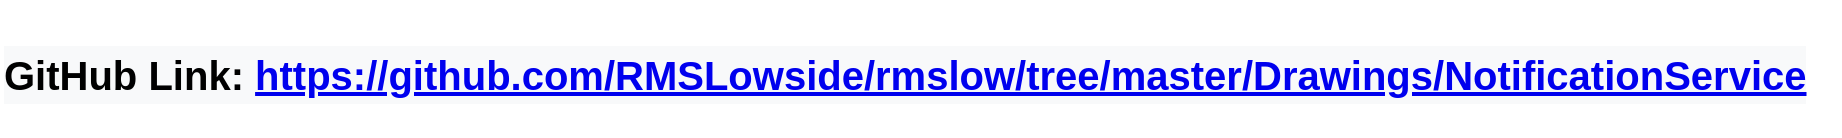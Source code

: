 <mxfile version="14.5.7" type="github" pages="6">
  <diagram id="yvoPdxW38xUAE_G0r4dE" name="Info">
    <mxGraphModel dx="1422" dy="762" grid="1" gridSize="10" guides="1" tooltips="1" connect="1" arrows="1" fold="1" page="1" pageScale="1" pageWidth="1100" pageHeight="850" math="0" shadow="0">
      <root>
        <mxCell id="0" />
        <mxCell id="1" parent="0" />
        <mxCell id="ACMriSwnBvBJesoaTRhO-2" value="&lt;h1 style=&quot;color: rgb(0 , 0 , 0) ; font-family: &amp;#34;helvetica&amp;#34; ; font-style: normal ; letter-spacing: normal ; text-align: left ; text-indent: 0px ; text-transform: none ; word-spacing: 0px ; background-color: rgb(248 , 249 , 250)&quot;&gt;&lt;font style=&quot;font-size: 20px&quot;&gt;GitHub Link:&amp;nbsp;&lt;a href=&quot;https://github.com/RMSLowside/rmslow/tree/master/Drawings/NotificationService&quot;&gt;https://github.com/RMSLowside/rmslow/tree/master/Drawings/NotificationService&lt;/a&gt;&lt;/font&gt;&lt;/h1&gt;" style="text;whiteSpace=wrap;html=1;" parent="1" vertex="1">
          <mxGeometry x="30" y="70" width="920" height="60" as="geometry" />
        </mxCell>
      </root>
    </mxGraphModel>
  </diagram>
  <diagram id="2ZicLahAkMwy1uGJY4i7" name="Workflow">
    <mxGraphModel dx="1422" dy="762" grid="1" gridSize="10" guides="1" tooltips="1" connect="1" arrows="1" fold="1" page="1" pageScale="1" pageWidth="1100" pageHeight="850" math="0" shadow="0">
      <root>
        <mxCell id="esgHbYrnC5C50tomHgbE-0" />
        <mxCell id="esgHbYrnC5C50tomHgbE-1" parent="esgHbYrnC5C50tomHgbE-0" />
        <mxCell id="CmkUiu_usdwQD7UQJuM9-0" style="edgeStyle=orthogonalEdgeStyle;orthogonalLoop=1;jettySize=auto;html=1;exitX=0.5;exitY=1;exitDx=0;exitDy=0;" parent="esgHbYrnC5C50tomHgbE-1" source="CmkUiu_usdwQD7UQJuM9-19" target="CmkUiu_usdwQD7UQJuM9-9" edge="1">
          <mxGeometry relative="1" as="geometry" />
        </mxCell>
        <mxCell id="CmkUiu_usdwQD7UQJuM9-1" style="edgeStyle=orthogonalEdgeStyle;orthogonalLoop=1;jettySize=auto;html=1;exitX=0.5;exitY=1;exitDx=0;exitDy=0;" parent="esgHbYrnC5C50tomHgbE-1" source="CmkUiu_usdwQD7UQJuM9-19" target="CmkUiu_usdwQD7UQJuM9-10" edge="1">
          <mxGeometry relative="1" as="geometry" />
        </mxCell>
        <mxCell id="CmkUiu_usdwQD7UQJuM9-7" style="edgeStyle=orthogonalEdgeStyle;orthogonalLoop=1;jettySize=auto;html=1;exitX=0.5;exitY=1;exitDx=0;exitDy=0;entryX=0.5;entryY=0;entryDx=0;entryDy=0;" parent="esgHbYrnC5C50tomHgbE-1" source="CmkUiu_usdwQD7UQJuM9-19" target="CmkUiu_usdwQD7UQJuM9-16" edge="1">
          <mxGeometry relative="1" as="geometry" />
        </mxCell>
        <mxCell id="CmkUiu_usdwQD7UQJuM9-22" value="Yes" style="edgeLabel;html=1;align=center;verticalAlign=middle;resizable=0;points=[];rounded=1;" parent="CmkUiu_usdwQD7UQJuM9-7" vertex="1" connectable="0">
          <mxGeometry x="-0.707" y="-2" relative="1" as="geometry">
            <mxPoint x="12" y="-39" as="offset" />
          </mxGeometry>
        </mxCell>
        <mxCell id="CmkUiu_usdwQD7UQJuM9-18" style="edgeStyle=orthogonalEdgeStyle;orthogonalLoop=1;jettySize=auto;html=1;exitX=1;exitY=0.5;exitDx=0;exitDy=0;" parent="esgHbYrnC5C50tomHgbE-1" source="CmkUiu_usdwQD7UQJuM9-19" target="CmkUiu_usdwQD7UQJuM9-17" edge="1">
          <mxGeometry relative="1" as="geometry" />
        </mxCell>
        <mxCell id="CmkUiu_usdwQD7UQJuM9-8" value="Notification &lt;br&gt;Service" style="whiteSpace=wrap;html=1;rounded=1;" parent="esgHbYrnC5C50tomHgbE-1" vertex="1">
          <mxGeometry x="230" y="50" width="120" height="60" as="geometry" />
        </mxCell>
        <mxCell id="CmkUiu_usdwQD7UQJuM9-9" value="Email Service" style="whiteSpace=wrap;html=1;rounded=1;" parent="esgHbYrnC5C50tomHgbE-1" vertex="1">
          <mxGeometry x="70" y="490" width="120" height="60" as="geometry" />
        </mxCell>
        <mxCell id="CmkUiu_usdwQD7UQJuM9-10" value="Skype Service" style="whiteSpace=wrap;html=1;rounded=1;" parent="esgHbYrnC5C50tomHgbE-1" vertex="1">
          <mxGeometry x="230" y="490" width="120" height="60" as="geometry" />
        </mxCell>
        <mxCell id="CmkUiu_usdwQD7UQJuM9-16" value="etc..." style="whiteSpace=wrap;html=1;rounded=1;" parent="esgHbYrnC5C50tomHgbE-1" vertex="1">
          <mxGeometry x="380" y="490" width="120" height="60" as="geometry" />
        </mxCell>
        <mxCell id="nY0DMlVi5cSjozjBCksX-0" style="edgeStyle=orthogonalEdgeStyle;rounded=0;orthogonalLoop=1;jettySize=auto;html=1;exitX=0.5;exitY=1;exitDx=0;exitDy=0;entryX=1;entryY=1;entryDx=0;entryDy=0;" parent="esgHbYrnC5C50tomHgbE-1" source="CmkUiu_usdwQD7UQJuM9-17" target="CmkUiu_usdwQD7UQJuM9-19" edge="1">
          <mxGeometry relative="1" as="geometry" />
        </mxCell>
        <mxCell id="CmkUiu_usdwQD7UQJuM9-17" value="User Pref Service" style="whiteSpace=wrap;html=1;rounded=1;" parent="esgHbYrnC5C50tomHgbE-1" vertex="1">
          <mxGeometry x="470" y="200" width="120" height="60" as="geometry" />
        </mxCell>
        <mxCell id="CmkUiu_usdwQD7UQJuM9-20" style="edgeStyle=orthogonalEdgeStyle;orthogonalLoop=1;jettySize=auto;html=1;entryX=0.5;entryY=1;entryDx=0;entryDy=0;exitX=0.5;exitY=0;exitDx=0;exitDy=0;endArrow=none;endFill=0;startArrow=classic;startFill=1;" parent="esgHbYrnC5C50tomHgbE-1" source="CmkUiu_usdwQD7UQJuM9-19" target="CmkUiu_usdwQD7UQJuM9-8" edge="1">
          <mxGeometry relative="1" as="geometry" />
        </mxCell>
        <mxCell id="CmkUiu_usdwQD7UQJuM9-19" value="Endpoint Id &lt;br&gt;specified?" style="rhombus;whiteSpace=wrap;html=1;rounded=1;" parent="esgHbYrnC5C50tomHgbE-1" vertex="1">
          <mxGeometry x="225" y="190" width="130" height="80" as="geometry" />
        </mxCell>
        <mxCell id="CmkUiu_usdwQD7UQJuM9-21" value="No" style="text;html=1;align=center;verticalAlign=middle;resizable=0;points=[];autosize=1;rounded=1;" parent="esgHbYrnC5C50tomHgbE-1" vertex="1">
          <mxGeometry x="400" y="210" width="30" height="20" as="geometry" />
        </mxCell>
      </root>
    </mxGraphModel>
  </diagram>
  <diagram id="uFDXrdoMcbQE_zLRZp2q" name="NotificationServiceUi">
    <mxGraphModel dx="2522" dy="1612" grid="1" gridSize="10" guides="1" tooltips="1" connect="1" arrows="1" fold="1" page="1" pageScale="1" pageWidth="1100" pageHeight="850" math="0" shadow="0">
      <root>
        <mxCell id="o-kv4E1F0-MMt4d27I2c-0" />
        <mxCell id="o-kv4E1F0-MMt4d27I2c-1" parent="o-kv4E1F0-MMt4d27I2c-0" />
        <mxCell id="aL_oy5r0GQzGUMl7FuBE-25" value="" style="rounded=0;whiteSpace=wrap;html=1;fillColor=#F8F9FA;strokeColor=#E6E6E6;fontColor=#000000;" parent="o-kv4E1F0-MMt4d27I2c-1" vertex="1">
          <mxGeometry x="0.38" y="1938" width="1100" height="612" as="geometry" />
        </mxCell>
        <mxCell id="DFqRTnD5uFk7oRwz69hL-18" value="" style="html=1;shadow=0;dashed=0;shape=mxgraph.bootstrap.rrect;rSize=5;strokeColor=#DFDFDF;html=1;whiteSpace=wrap;fontColor=#495057;container=0;" parent="o-kv4E1F0-MMt4d27I2c-1" vertex="1">
          <mxGeometry x="0.13" width="1100" height="850" as="geometry" />
        </mxCell>
        <mxCell id="DFqRTnD5uFk7oRwz69hL-3" value="" style="rounded=0;whiteSpace=wrap;html=1;fillColor=#F8F9FA;" parent="o-kv4E1F0-MMt4d27I2c-1" vertex="1">
          <mxGeometry x="0.38" y="81" width="1100" height="39" as="geometry" />
        </mxCell>
        <mxCell id="DFqRTnD5uFk7oRwz69hL-4" value="" style="rounded=0;whiteSpace=wrap;html=1;fillColor=#3333FF;" parent="o-kv4E1F0-MMt4d27I2c-1" vertex="1">
          <mxGeometry x="0.38" y="20" width="1100" height="61" as="geometry" />
        </mxCell>
        <mxCell id="DFqRTnD5uFk7oRwz69hL-5" value="&lt;font style=&quot;font-size: 14px&quot;&gt;FEEDBACK&lt;/font&gt;" style="rounded=1;whiteSpace=wrap;html=1;fillColor=#FF8000;strokeColor=#FF8000;fontColor=#FFFFFF;" parent="o-kv4E1F0-MMt4d27I2c-1" vertex="1">
          <mxGeometry x="970.38" y="30.5" width="120" height="40" as="geometry" />
        </mxCell>
        <mxCell id="DFqRTnD5uFk7oRwz69hL-6" value="" style="shape=image;html=1;verticalAlign=top;verticalLabelPosition=bottom;labelBackgroundColor=#ffffff;imageAspect=0;aspect=fixed;image=https://cdn3.iconfinder.com/data/icons/social-media-2125/78/bell-128.png;strokeColor=#FF8000;fillColor=#FF8000;fontColor=#FFFFFF;" parent="o-kv4E1F0-MMt4d27I2c-1" vertex="1">
          <mxGeometry x="920.38" y="32" width="37" height="37" as="geometry" />
        </mxCell>
        <mxCell id="DFqRTnD5uFk7oRwz69hL-7" value="" style="whiteSpace=wrap;html=1;shape=mxgraph.basic.octagon2;align=center;verticalAlign=middle;dx=12;shadow=0;sketch=0;fontSize=20;fontColor=#808080;fillColor=#FF8000;strokeColor=#FF8000;" parent="o-kv4E1F0-MMt4d27I2c-1" vertex="1">
          <mxGeometry x="10.38" y="26.5" width="56" height="42" as="geometry" />
        </mxCell>
        <mxCell id="DFqRTnD5uFk7oRwz69hL-8" value="Notification Service" style="text;html=1;strokeColor=none;fillColor=none;align=center;verticalAlign=middle;whiteSpace=wrap;rounded=0;shadow=0;sketch=0;fontSize=20;fontColor=#FFFFFF;fontStyle=1" parent="o-kv4E1F0-MMt4d27I2c-1" vertex="1">
          <mxGeometry x="76.38" y="40" width="214" height="20" as="geometry" />
        </mxCell>
        <mxCell id="DFqRTnD5uFk7oRwz69hL-9" value="" style="html=1;verticalLabelPosition=bottom;align=center;labelBackgroundColor=#ffffff;verticalAlign=top;strokeWidth=2;shadow=0;dashed=0;shape=mxgraph.ios7.icons.user;sketch=0;fontSize=20;fontColor=#FFFFFF;fillColor=#FFFFFF;" parent="o-kv4E1F0-MMt4d27I2c-1" vertex="1">
          <mxGeometry x="790.38" y="35.5" width="30" height="30" as="geometry" />
        </mxCell>
        <mxCell id="DFqRTnD5uFk7oRwz69hL-10" value="John Doe" style="text;html=1;strokeColor=none;fillColor=none;align=center;verticalAlign=middle;whiteSpace=wrap;rounded=0;shadow=0;sketch=0;fontSize=19;fontColor=#FFFFFF;" parent="o-kv4E1F0-MMt4d27I2c-1" vertex="1">
          <mxGeometry x="820.38" y="40.5" width="94" height="20" as="geometry" />
        </mxCell>
        <mxCell id="DFqRTnD5uFk7oRwz69hL-39" value="&amp;nbsp; &amp;nbsp; Notification &amp;gt; List View" style="text;html=1;strokeColor=none;fillColor=none;align=left;verticalAlign=middle;whiteSpace=wrap;rounded=0;labelPosition=center;verticalLabelPosition=middle;fontSize=16;fontStyle=1;" parent="o-kv4E1F0-MMt4d27I2c-1" vertex="1">
          <mxGeometry x="0.38" y="81" width="290" height="40" as="geometry" />
        </mxCell>
        <mxCell id="DFqRTnD5uFk7oRwz69hL-46" value="&amp;lt;Classification Here&amp;gt;" style="rounded=0;whiteSpace=wrap;html=1;shadow=0;sketch=0;fontSize=12;align=center;fillColor=#FFFF33;" parent="o-kv4E1F0-MMt4d27I2c-1" vertex="1">
          <mxGeometry x="0.38" width="1100" height="20" as="geometry" />
        </mxCell>
        <mxCell id="DFqRTnD5uFk7oRwz69hL-47" value="" style="html=1;shadow=0;dashed=0;shape=mxgraph.bootstrap.rrect;rSize=5;strokeColor=#DEE2E6;html=1;whiteSpace=wrap;fillColor=#ffffff;fontColor=#0085FC;fontSize=14;" parent="o-kv4E1F0-MMt4d27I2c-1" vertex="1">
          <mxGeometry x="900.38" y="810" width="187" height="25" as="geometry" />
        </mxCell>
        <mxCell id="DFqRTnD5uFk7oRwz69hL-48" value="Previous" style="strokeColor=inherit;fillColor=inherit;gradientColor=inherit;html=1;shadow=0;dashed=0;shape=mxgraph.bootstrap.leftButton;rSize=5;perimeter=none;whiteSpace=wrap;resizeHeight=1;fontColor=#6C767D;fontSize=14;" parent="DFqRTnD5uFk7oRwz69hL-47" vertex="1">
          <mxGeometry width="70" height="25" relative="1" as="geometry" />
        </mxCell>
        <mxCell id="DFqRTnD5uFk7oRwz69hL-49" value="1" style="strokeColor=inherit;fillColor=inherit;gradientColor=inherit;fontColor=inherit;html=1;shadow=0;dashed=0;perimeter=none;whiteSpace=wrap;resizeHeight=1;fontSize=14;" parent="DFqRTnD5uFk7oRwz69hL-47" vertex="1">
          <mxGeometry width="30" height="25" relative="1" as="geometry">
            <mxPoint x="70" as="offset" />
          </mxGeometry>
        </mxCell>
        <mxCell id="DFqRTnD5uFk7oRwz69hL-50" value="2" style="html=1;shadow=0;dashed=0;perimeter=none;whiteSpace=wrap;resizeHeight=1;fillColor=#0085FC;strokeColor=none;fontColor=#ffffff;fontSize=14;" parent="DFqRTnD5uFk7oRwz69hL-47" vertex="1">
          <mxGeometry width="30" height="25" relative="1" as="geometry">
            <mxPoint x="100" as="offset" />
          </mxGeometry>
        </mxCell>
        <mxCell id="DFqRTnD5uFk7oRwz69hL-51" value="3" style="strokeColor=inherit;fillColor=inherit;gradientColor=inherit;fontColor=inherit;html=1;shadow=0;dashed=0;perimeter=none;whiteSpace=wrap;resizeHeight=1;fontSize=14;" parent="DFqRTnD5uFk7oRwz69hL-47" vertex="1">
          <mxGeometry width="30" height="25" relative="1" as="geometry">
            <mxPoint x="130" as="offset" />
          </mxGeometry>
        </mxCell>
        <mxCell id="DFqRTnD5uFk7oRwz69hL-52" value="Next" style="strokeColor=inherit;fillColor=inherit;gradientColor=inherit;fontColor=inherit;html=1;shadow=0;dashed=0;shape=mxgraph.bootstrap.rightButton;rSize=5;perimeter=none;whiteSpace=wrap;resizeHeight=1;fontSize=14;" parent="DFqRTnD5uFk7oRwz69hL-47" vertex="1">
          <mxGeometry x="1" width="60" height="25" relative="1" as="geometry">
            <mxPoint x="-60" as="offset" />
          </mxGeometry>
        </mxCell>
        <mxCell id="DFqRTnD5uFk7oRwz69hL-74" value="" style="rounded=0;whiteSpace=wrap;html=1;fillColor=#F8F9FA;strokeColor=#E6E6E6;fontColor=#000000;" parent="o-kv4E1F0-MMt4d27I2c-1" vertex="1">
          <mxGeometry x="0.38" y="200" width="1100" height="650" as="geometry" />
        </mxCell>
        <mxCell id="DFqRTnD5uFk7oRwz69hL-120" value="" style="html=1;shadow=0;dashed=0;shape=mxgraph.bootstrap.rrect;rSize=5;strokeColor=#DEE2E6;html=1;whiteSpace=wrap;fillColor=#ffffff;fontColor=#0085FC;fontSize=14;" parent="o-kv4E1F0-MMt4d27I2c-1" vertex="1">
          <mxGeometry x="343.38" y="810" width="187" height="25" as="geometry" />
        </mxCell>
        <mxCell id="DFqRTnD5uFk7oRwz69hL-121" value="Previous" style="strokeColor=inherit;fillColor=inherit;gradientColor=inherit;html=1;shadow=0;dashed=0;shape=mxgraph.bootstrap.leftButton;rSize=5;perimeter=none;whiteSpace=wrap;resizeHeight=1;fontColor=#6C767D;fontSize=14;" parent="DFqRTnD5uFk7oRwz69hL-120" vertex="1">
          <mxGeometry width="70" height="25" relative="1" as="geometry" />
        </mxCell>
        <mxCell id="DFqRTnD5uFk7oRwz69hL-122" value="1" style="strokeColor=inherit;fillColor=inherit;gradientColor=inherit;fontColor=inherit;html=1;shadow=0;dashed=0;perimeter=none;whiteSpace=wrap;resizeHeight=1;fontSize=14;" parent="DFqRTnD5uFk7oRwz69hL-120" vertex="1">
          <mxGeometry width="30" height="25" relative="1" as="geometry">
            <mxPoint x="70" as="offset" />
          </mxGeometry>
        </mxCell>
        <mxCell id="DFqRTnD5uFk7oRwz69hL-123" value="2" style="html=1;shadow=0;dashed=0;perimeter=none;whiteSpace=wrap;resizeHeight=1;fillColor=#0085FC;strokeColor=none;fontColor=#ffffff;fontSize=14;" parent="DFqRTnD5uFk7oRwz69hL-120" vertex="1">
          <mxGeometry width="30" height="25" relative="1" as="geometry">
            <mxPoint x="100" as="offset" />
          </mxGeometry>
        </mxCell>
        <mxCell id="DFqRTnD5uFk7oRwz69hL-124" value="3" style="strokeColor=inherit;fillColor=inherit;gradientColor=inherit;fontColor=inherit;html=1;shadow=0;dashed=0;perimeter=none;whiteSpace=wrap;resizeHeight=1;fontSize=14;" parent="DFqRTnD5uFk7oRwz69hL-120" vertex="1">
          <mxGeometry width="30" height="25" relative="1" as="geometry">
            <mxPoint x="130" as="offset" />
          </mxGeometry>
        </mxCell>
        <mxCell id="DFqRTnD5uFk7oRwz69hL-125" value="Next" style="strokeColor=inherit;fillColor=inherit;gradientColor=inherit;fontColor=inherit;html=1;shadow=0;dashed=0;shape=mxgraph.bootstrap.rightButton;rSize=5;perimeter=none;whiteSpace=wrap;resizeHeight=1;fontSize=14;" parent="DFqRTnD5uFk7oRwz69hL-120" vertex="1">
          <mxGeometry x="1" width="60" height="25" relative="1" as="geometry">
            <mxPoint x="-60" as="offset" />
          </mxGeometry>
        </mxCell>
        <mxCell id="DFqRTnD5uFk7oRwz69hL-135" value="" style="rounded=0;whiteSpace=wrap;html=1;fontSize=20;align=left;fillColor=#3333FF;strokeColor=#E6E6E6;" parent="o-kv4E1F0-MMt4d27I2c-1" vertex="1">
          <mxGeometry x="0.38" y="200" width="1100" height="40" as="geometry" />
        </mxCell>
        <mxCell id="DFqRTnD5uFk7oRwz69hL-136" value="" style="html=1;shadow=0;dashed=0;fillColor=#F8F9FA;strokeColor=none;fontSize=16;fontColor=#181819;align=left;spacing=15;" parent="o-kv4E1F0-MMt4d27I2c-1" vertex="1">
          <mxGeometry x="0.38" y="121" width="1100" height="79" as="geometry" />
        </mxCell>
        <mxCell id="DFqRTnD5uFk7oRwz69hL-137" value="Search" style="html=1;shadow=0;dashed=0;shape=mxgraph.bootstrap.rrect;rSize=5;fontSize=14;fontColor=#6C767D;strokeColor=#CED4DA;fillColor=#ffffff;align=left;spacing=10;" parent="DFqRTnD5uFk7oRwz69hL-136" vertex="1">
          <mxGeometry width="470" height="40" relative="1" as="geometry">
            <mxPoint x="315" y="19.5" as="offset" />
          </mxGeometry>
        </mxCell>
        <mxCell id="DFqRTnD5uFk7oRwz69hL-179" value="" style="ellipse;whiteSpace=wrap;html=1;fillColor=#FFFFFF;" parent="DFqRTnD5uFk7oRwz69hL-136" vertex="1">
          <mxGeometry x="719.22" y="33.65" width="10.777" height="13.167" as="geometry" />
        </mxCell>
        <mxCell id="DFqRTnD5uFk7oRwz69hL-183" value="" style="triangle;whiteSpace=wrap;html=1;rotation=90;fillColor=#000000;" parent="DFqRTnD5uFk7oRwz69hL-136" vertex="1">
          <mxGeometry x="750.0" y="32.917" width="10.777" height="13.167" as="geometry" />
        </mxCell>
        <mxCell id="DFqRTnD5uFk7oRwz69hL-141" value="" style="shape=ellipse;dashed=0;strokeColor=none;shadow=1;fontSize=13;align=center;verticalAlign=top;labelPosition=center;verticalLabelPosition=bottom;html=1;aspect=fixed;fillColor=#FFFFFF;" parent="o-kv4E1F0-MMt4d27I2c-1" vertex="1">
          <mxGeometry x="810.38" y="140.5" width="40" height="40" as="geometry" />
        </mxCell>
        <mxCell id="DFqRTnD5uFk7oRwz69hL-142" value="" style="dashed=0;html=1;shape=mxgraph.gmdl.plus;strokeColor=#737373;strokeWidth=2;shadow=0;" parent="DFqRTnD5uFk7oRwz69hL-141" vertex="1">
          <mxGeometry x="12" y="12" width="16" height="16" as="geometry" />
        </mxCell>
        <mxCell id="DFqRTnD5uFk7oRwz69hL-143" value="" style="html=1;shadow=0;dashed=0;shape=mxgraph.bootstrap.rrect;rSize=5;strokeColor=#DFDFDF;html=1;whiteSpace=wrap;fillColor=#FFFFFF;fontColor=#495057;" parent="o-kv4E1F0-MMt4d27I2c-1" vertex="1">
          <mxGeometry x="240.38" y="250" width="290" height="300" as="geometry" />
        </mxCell>
        <mxCell id="DFqRTnD5uFk7oRwz69hL-144" value="&lt;font style=&quot;font-size: 16px&quot;&gt;&lt;b&gt;IDL Reminder Email&lt;/b&gt;&lt;/font&gt;&lt;br&gt;Recipient: EMAIL&lt;br&gt;Time: June 11th, 2026 06:00:00" style="html=1;shadow=0;dashed=0;shape=mxgraph.bootstrap.topButton;rSize=5;perimeter=none;whiteSpace=wrap;resizeWidth=1;align=left;spacing=10;verticalAlign=top;fillColor=#0085FC;strokeColor=#0085FC;fontColor=#ffffff;" parent="DFqRTnD5uFk7oRwz69hL-143" vertex="1">
          <mxGeometry width="290" height="100" relative="1" as="geometry" />
        </mxCell>
        <mxCell id="DFqRTnD5uFk7oRwz69hL-145" value="&lt;span style=&quot;font-size: 16px&quot;&gt;&lt;b&gt;Send Test Data To Dev&lt;/b&gt;&lt;/span&gt;&lt;br&gt;Recipient: SQS&lt;br&gt;Time: DAILY 03:00:00" style="strokeColor=inherit;fillColor=inherit;gradientColor=inherit;fontColor=inherit;html=1;shadow=0;dashed=0;perimeter=none;whiteSpace=wrap;resizeWidth=1;align=left;spacing=10;" parent="DFqRTnD5uFk7oRwz69hL-143" vertex="1">
          <mxGeometry width="290" height="100" relative="1" as="geometry">
            <mxPoint y="100" as="offset" />
          </mxGeometry>
        </mxCell>
        <mxCell id="DFqRTnD5uFk7oRwz69hL-146" value="&lt;span style=&quot;font-size: 16px&quot;&gt;&lt;b&gt;Message Me Test&lt;/b&gt;&lt;/span&gt;&lt;br&gt;Recipient: Skype&lt;br&gt;Time: WEEKLY TUESDAY 08:00:00" style="strokeColor=inherit;fillColor=inherit;gradientColor=inherit;fontColor=inherit;html=1;shadow=0;dashed=0;shape=mxgraph.bootstrap.bottomButton;rSize=5;perimeter=none;whiteSpace=wrap;resizeWidth=1;resizeHeight=0;align=left;spacing=10;" parent="DFqRTnD5uFk7oRwz69hL-143" vertex="1">
          <mxGeometry y="1" width="290" height="100" relative="1" as="geometry">
            <mxPoint y="-100" as="offset" />
          </mxGeometry>
        </mxCell>
        <mxCell id="DFqRTnD5uFk7oRwz69hL-147" value="&#xa;IDL Reminder Email" style="shape=rect;fillColor=#ffffff;strokeColor=#eeeeee;shadow=1;fontColor=#000000;fontSize=23;fontStyle=0;verticalAlign=top;spacingBottom=0;spacingLeft=16;spacingTop=20;align=left;rounded=0;" parent="o-kv4E1F0-MMt4d27I2c-1" vertex="1">
          <mxGeometry x="540.38" y="240" width="550" height="600" as="geometry" />
        </mxCell>
        <mxCell id="DFqRTnD5uFk7oRwz69hL-149" value="Description:&#xa;&#xa;Recipient List:&#xa;&#xa;Time:&#xa;&#xa;Message:" style="text;whiteSpace=wrap;fontSize=13;spacing=16;spacingTop=-4;resizeWidth=1;resizeHeight=1;fontStyle=1" parent="DFqRTnD5uFk7oRwz69hL-147" vertex="1">
          <mxGeometry width="130" height="400.003" relative="1" as="geometry">
            <mxPoint x="5" y="100" as="offset" />
          </mxGeometry>
        </mxCell>
        <mxCell id="DFqRTnD5uFk7oRwz69hL-152" value="&amp;lt;Classification Here&amp;gt;" style="rounded=0;whiteSpace=wrap;html=1;shadow=0;sketch=0;fontSize=12;align=center;fillColor=#FFFF33;" parent="DFqRTnD5uFk7oRwz69hL-147" vertex="1">
          <mxGeometry y="5.557" width="550" height="22.22" as="geometry" />
        </mxCell>
        <mxCell id="DFqRTnD5uFk7oRwz69hL-189" value="This a reminder to ping the IDL team.&#xa;&#xa;EMAIL: kimmela@place.org, hoggeb@place.org, devs@place.org&#xa;&#xa;June 11th, 2026 06:00:00&#xa;&#xa;Contact IDL. They said the auto dataset creation would be done today." style="text;whiteSpace=wrap;fontSize=13;spacing=16;spacingTop=-4;resizeWidth=1;resizeHeight=1;fontStyle=0" parent="DFqRTnD5uFk7oRwz69hL-147" vertex="1">
          <mxGeometry x="110" y="98.36" width="410" height="391.81" as="geometry" />
        </mxCell>
        <mxCell id="RJco-PzQ5h2l5MJvPlQd-234" value="Notification History" style="text;html=1;strokeColor=none;fillColor=none;align=left;verticalAlign=middle;whiteSpace=wrap;rounded=0;fontSize=23;fontStyle=0" parent="DFqRTnD5uFk7oRwz69hL-147" vertex="1">
          <mxGeometry x="9.62" y="270" width="270" height="40" as="geometry" />
        </mxCell>
        <mxCell id="RJco-PzQ5h2l5MJvPlQd-235" value="No historical notifications." style="text;whiteSpace=wrap;fontSize=13;spacing=16;spacingTop=-4;resizeWidth=1;resizeHeight=1;fontStyle=0" parent="DFqRTnD5uFk7oRwz69hL-147" vertex="1">
          <mxGeometry x="9.62" y="320" width="480.38" height="80" as="geometry" />
        </mxCell>
        <mxCell id="DFqRTnD5uFk7oRwz69hL-164" value="Notifications" style="text;html=1;strokeColor=none;fillColor=none;align=left;verticalAlign=middle;whiteSpace=wrap;rounded=0;labelPosition=center;verticalLabelPosition=middle;fontSize=16;fontStyle=1;fontColor=#FFFFFF;" parent="o-kv4E1F0-MMt4d27I2c-1" vertex="1">
          <mxGeometry x="7.38" y="210" width="260" height="20" as="geometry" />
        </mxCell>
        <mxCell id="DFqRTnD5uFk7oRwz69hL-165" value="" style="shape=ellipse;dashed=0;strokeColor=none;shadow=1;fontSize=13;align=center;verticalAlign=top;labelPosition=center;verticalLabelPosition=bottom;html=1;aspect=fixed;fillColor=#F8F9FA;" parent="o-kv4E1F0-MMt4d27I2c-1" vertex="1">
          <mxGeometry x="970.38" y="282.92" width="30" height="30" as="geometry" />
        </mxCell>
        <mxCell id="DFqRTnD5uFk7oRwz69hL-166" value="" style="dashed=0;html=1;shape=mxgraph.gmdl.edit;strokeColor=none;fillColor=#737373;shadow=0;" parent="DFqRTnD5uFk7oRwz69hL-165" vertex="1">
          <mxGeometry x="9.643" y="9.643" width="10.714" height="10.714" as="geometry" />
        </mxCell>
        <mxCell id="DFqRTnD5uFk7oRwz69hL-167" value="" style="shape=ellipse;dashed=0;strokeColor=none;shadow=1;fontSize=13;align=center;verticalAlign=top;labelPosition=center;verticalLabelPosition=bottom;html=1;aspect=fixed;fillColor=#F8F9FA;" parent="o-kv4E1F0-MMt4d27I2c-1" vertex="1">
          <mxGeometry x="1050.38" y="282.92" width="30" height="30" as="geometry" />
        </mxCell>
        <mxCell id="DFqRTnD5uFk7oRwz69hL-168" value="" style="dashed=0;html=1;shape=mxgraph.gmdl.x;strokeColor=#737373;strokeWidth=2;shadow=0;" parent="DFqRTnD5uFk7oRwz69hL-167" vertex="1">
          <mxGeometry x="10.714" y="10.714" width="8.571" height="8.571" as="geometry" />
        </mxCell>
        <mxCell id="DFqRTnD5uFk7oRwz69hL-169" value="" style="shape=ellipse;dashed=0;strokeColor=none;shadow=1;fontSize=13;align=center;verticalAlign=top;labelPosition=center;verticalLabelPosition=bottom;html=1;aspect=fixed;rounded=1;sketch=0;fillColor=#F8F9FA;direction=south;" parent="o-kv4E1F0-MMt4d27I2c-1" vertex="1">
          <mxGeometry x="1010.38" y="282.92" width="30" height="30" as="geometry" />
        </mxCell>
        <mxCell id="DFqRTnD5uFk7oRwz69hL-170" value="" style="dashed=0;html=1;shape=mxgraph.gmdl.star;strokeColor=none;fillColor=#737373;shadow=0;" parent="DFqRTnD5uFk7oRwz69hL-169" vertex="1">
          <mxGeometry x="9.643" y="9.643" width="10.714" height="10.714" as="geometry" />
        </mxCell>
        <mxCell id="DFqRTnD5uFk7oRwz69hL-171" value="" style="shape=image;html=1;verticalAlign=top;verticalLabelPosition=bottom;labelBackgroundColor=#ffffff;imageAspect=0;aspect=fixed;image=https://cdn2.iconfinder.com/data/icons/font-awesome/1792/sort-alpha-asc-128.png;rounded=1;shadow=1;sketch=0;strokeColor=#000000;fillColor=#4285F4;fontSize=11;align=left;fontColor=#97D077;" parent="o-kv4E1F0-MMt4d27I2c-1" vertex="1">
          <mxGeometry x="221.88" y="211" width="15" height="15" as="geometry" />
        </mxCell>
        <mxCell id="DFqRTnD5uFk7oRwz69hL-172" value="" style="shape=image;html=1;verticalAlign=top;verticalLabelPosition=bottom;labelBackgroundColor=#ffffff;imageAspect=0;aspect=fixed;image=https://cdn4.iconfinder.com/data/icons/ios-web-user-interface-multi-circle-flat-vol-5/512/Descending_filter_filtering_tool_funnel_sort-128.png;rounded=1;shadow=1;sketch=0;strokeColor=#000000;fillColor=#4285F4;fontSize=11;fontColor=#000000;align=left;" parent="o-kv4E1F0-MMt4d27I2c-1" vertex="1">
          <mxGeometry x="244.38" y="211" width="15" height="15" as="geometry" />
        </mxCell>
        <mxCell id="DFqRTnD5uFk7oRwz69hL-173" value="" style="fillColor=#36B37E;strokeColor=none;rounded=1;arcSize=50;shadow=1;sketch=0;fontSize=11;fontColor=#FFFFFF;align=left;" parent="o-kv4E1F0-MMt4d27I2c-1" vertex="1">
          <mxGeometry x="270.38" y="210" width="30" height="16" as="geometry" />
        </mxCell>
        <mxCell id="DFqRTnD5uFk7oRwz69hL-174" value="" style="shape=ellipse;strokeColor=none;fillColor=#ffffff" parent="DFqRTnD5uFk7oRwz69hL-173" vertex="1">
          <mxGeometry x="1" y="0.5" width="12" height="12" relative="1" as="geometry">
            <mxPoint x="-15" y="-6" as="offset" />
          </mxGeometry>
        </mxCell>
        <mxCell id="DFqRTnD5uFk7oRwz69hL-175" value="" style="html=1;shadow=0;dashed=0;shape=mxgraph.atlassian.check;strokeColor=#ffffff" parent="DFqRTnD5uFk7oRwz69hL-173" vertex="1">
          <mxGeometry y="0.5" width="6" height="5" relative="1" as="geometry">
            <mxPoint x="4" y="-3" as="offset" />
          </mxGeometry>
        </mxCell>
        <mxCell id="DFqRTnD5uFk7oRwz69hL-182" value="" style="endArrow=none;html=1;fontColor=#000000;entryX=1;entryY=1;entryDx=0;entryDy=0;" parent="o-kv4E1F0-MMt4d27I2c-1" target="DFqRTnD5uFk7oRwz69hL-179" edge="1">
          <mxGeometry width="50" height="50" relative="1" as="geometry">
            <mxPoint x="740.38" y="170" as="sourcePoint" />
            <mxPoint x="990.38" y="420" as="targetPoint" />
          </mxGeometry>
        </mxCell>
        <mxCell id="DFqRTnD5uFk7oRwz69hL-190" value="" style="html=1;shadow=0;dashed=0;shape=mxgraph.bootstrap.rrect;rSize=5;strokeColor=#DFDFDF;html=1;whiteSpace=wrap;fontColor=#495057;container=0;" parent="o-kv4E1F0-MMt4d27I2c-1" vertex="1">
          <mxGeometry y="-850" width="1100" height="850" as="geometry" />
        </mxCell>
        <mxCell id="DFqRTnD5uFk7oRwz69hL-192" value="" style="rounded=0;whiteSpace=wrap;html=1;fillColor=#3333FF;" parent="o-kv4E1F0-MMt4d27I2c-1" vertex="1">
          <mxGeometry y="-830" width="1100" height="61" as="geometry" />
        </mxCell>
        <mxCell id="DFqRTnD5uFk7oRwz69hL-193" value="&lt;font style=&quot;font-size: 14px&quot;&gt;FEEDBACK&lt;/font&gt;" style="rounded=1;whiteSpace=wrap;html=1;fillColor=#FF8000;strokeColor=#FF8000;fontColor=#FFFFFF;" parent="o-kv4E1F0-MMt4d27I2c-1" vertex="1">
          <mxGeometry x="970" y="-819.5" width="120" height="40" as="geometry" />
        </mxCell>
        <mxCell id="DFqRTnD5uFk7oRwz69hL-194" value="" style="shape=image;html=1;verticalAlign=top;verticalLabelPosition=bottom;labelBackgroundColor=#ffffff;imageAspect=0;aspect=fixed;image=https://cdn3.iconfinder.com/data/icons/social-media-2125/78/bell-128.png;strokeColor=#FF8000;fillColor=#FF8000;fontColor=#FFFFFF;" parent="o-kv4E1F0-MMt4d27I2c-1" vertex="1">
          <mxGeometry x="920" y="-818" width="37" height="37" as="geometry" />
        </mxCell>
        <mxCell id="DFqRTnD5uFk7oRwz69hL-195" value="" style="whiteSpace=wrap;html=1;shape=mxgraph.basic.octagon2;align=center;verticalAlign=middle;dx=12;shadow=0;sketch=0;fontSize=20;fontColor=#808080;fillColor=#FF8000;strokeColor=#FF8000;" parent="o-kv4E1F0-MMt4d27I2c-1" vertex="1">
          <mxGeometry x="10" y="-823.5" width="56" height="42" as="geometry" />
        </mxCell>
        <mxCell id="DFqRTnD5uFk7oRwz69hL-196" value="Notification Service" style="text;html=1;strokeColor=none;fillColor=none;align=center;verticalAlign=middle;whiteSpace=wrap;rounded=0;shadow=0;sketch=0;fontSize=20;fontColor=#FFFFFF;fontStyle=1" parent="o-kv4E1F0-MMt4d27I2c-1" vertex="1">
          <mxGeometry x="76" y="-810" width="214" height="20" as="geometry" />
        </mxCell>
        <mxCell id="DFqRTnD5uFk7oRwz69hL-197" value="" style="html=1;verticalLabelPosition=bottom;align=center;labelBackgroundColor=#ffffff;verticalAlign=top;strokeWidth=2;shadow=0;dashed=0;shape=mxgraph.ios7.icons.user;sketch=0;fontSize=20;fontColor=#FFFFFF;fillColor=#FFFFFF;" parent="o-kv4E1F0-MMt4d27I2c-1" vertex="1">
          <mxGeometry x="790" y="-814.5" width="30" height="30" as="geometry" />
        </mxCell>
        <mxCell id="DFqRTnD5uFk7oRwz69hL-198" value="John Doe" style="text;html=1;strokeColor=none;fillColor=none;align=center;verticalAlign=middle;whiteSpace=wrap;rounded=0;shadow=0;sketch=0;fontSize=19;fontColor=#FFFFFF;" parent="o-kv4E1F0-MMt4d27I2c-1" vertex="1">
          <mxGeometry x="820" y="-809.5" width="94" height="20" as="geometry" />
        </mxCell>
        <mxCell id="DFqRTnD5uFk7oRwz69hL-202" value="&amp;lt;Classification Here&amp;gt;" style="rounded=0;whiteSpace=wrap;html=1;shadow=0;sketch=0;fontSize=12;align=center;fillColor=#FFFF33;" parent="o-kv4E1F0-MMt4d27I2c-1" vertex="1">
          <mxGeometry y="-850" width="1100" height="20" as="geometry" />
        </mxCell>
        <mxCell id="DFqRTnD5uFk7oRwz69hL-203" value="" style="html=1;shadow=0;dashed=0;shape=mxgraph.bootstrap.rrect;rSize=5;strokeColor=#DEE2E6;html=1;whiteSpace=wrap;fillColor=#ffffff;fontColor=#0085FC;fontSize=14;" parent="o-kv4E1F0-MMt4d27I2c-1" vertex="1">
          <mxGeometry x="900" y="-40" width="187" height="25" as="geometry" />
        </mxCell>
        <mxCell id="DFqRTnD5uFk7oRwz69hL-204" value="Previous" style="strokeColor=inherit;fillColor=inherit;gradientColor=inherit;html=1;shadow=0;dashed=0;shape=mxgraph.bootstrap.leftButton;rSize=5;perimeter=none;whiteSpace=wrap;resizeHeight=1;fontColor=#6C767D;fontSize=14;" parent="DFqRTnD5uFk7oRwz69hL-203" vertex="1">
          <mxGeometry width="70" height="25" relative="1" as="geometry" />
        </mxCell>
        <mxCell id="DFqRTnD5uFk7oRwz69hL-205" value="1" style="strokeColor=inherit;fillColor=inherit;gradientColor=inherit;fontColor=inherit;html=1;shadow=0;dashed=0;perimeter=none;whiteSpace=wrap;resizeHeight=1;fontSize=14;" parent="DFqRTnD5uFk7oRwz69hL-203" vertex="1">
          <mxGeometry width="30" height="25" relative="1" as="geometry">
            <mxPoint x="70" as="offset" />
          </mxGeometry>
        </mxCell>
        <mxCell id="DFqRTnD5uFk7oRwz69hL-206" value="2" style="html=1;shadow=0;dashed=0;perimeter=none;whiteSpace=wrap;resizeHeight=1;fillColor=#0085FC;strokeColor=none;fontColor=#ffffff;fontSize=14;" parent="DFqRTnD5uFk7oRwz69hL-203" vertex="1">
          <mxGeometry width="30" height="25" relative="1" as="geometry">
            <mxPoint x="100" as="offset" />
          </mxGeometry>
        </mxCell>
        <mxCell id="DFqRTnD5uFk7oRwz69hL-207" value="3" style="strokeColor=inherit;fillColor=inherit;gradientColor=inherit;fontColor=inherit;html=1;shadow=0;dashed=0;perimeter=none;whiteSpace=wrap;resizeHeight=1;fontSize=14;" parent="DFqRTnD5uFk7oRwz69hL-203" vertex="1">
          <mxGeometry width="30" height="25" relative="1" as="geometry">
            <mxPoint x="130" as="offset" />
          </mxGeometry>
        </mxCell>
        <mxCell id="DFqRTnD5uFk7oRwz69hL-208" value="Next" style="strokeColor=inherit;fillColor=inherit;gradientColor=inherit;fontColor=inherit;html=1;shadow=0;dashed=0;shape=mxgraph.bootstrap.rightButton;rSize=5;perimeter=none;whiteSpace=wrap;resizeHeight=1;fontSize=14;" parent="DFqRTnD5uFk7oRwz69hL-203" vertex="1">
          <mxGeometry x="1" width="60" height="25" relative="1" as="geometry">
            <mxPoint x="-60" as="offset" />
          </mxGeometry>
        </mxCell>
        <mxCell id="DFqRTnD5uFk7oRwz69hL-209" value="" style="rounded=0;whiteSpace=wrap;html=1;fillColor=#F8F9FA;strokeColor=#E6E6E6;fontColor=#000000;" parent="o-kv4E1F0-MMt4d27I2c-1" vertex="1">
          <mxGeometry y="-690" width="1100" height="690" as="geometry" />
        </mxCell>
        <mxCell id="DFqRTnD5uFk7oRwz69hL-217" value="" style="html=1;shadow=0;dashed=0;fillColor=#F8F9FA;strokeColor=none;fontSize=16;fontColor=#181819;align=left;spacing=15;" parent="o-kv4E1F0-MMt4d27I2c-1" vertex="1">
          <mxGeometry y="-769" width="1100" height="79" as="geometry" />
        </mxCell>
        <mxCell id="DFqRTnD5uFk7oRwz69hL-218" value="Search" style="html=1;shadow=0;dashed=0;shape=mxgraph.bootstrap.rrect;rSize=5;fontSize=14;fontColor=#6C767D;strokeColor=#CED4DA;fillColor=#ffffff;align=left;spacing=10;" parent="DFqRTnD5uFk7oRwz69hL-217" vertex="1">
          <mxGeometry width="470" height="40" relative="1" as="geometry">
            <mxPoint x="315" y="19.5" as="offset" />
          </mxGeometry>
        </mxCell>
        <mxCell id="DFqRTnD5uFk7oRwz69hL-219" value="" style="ellipse;whiteSpace=wrap;html=1;fillColor=#FFFFFF;" parent="DFqRTnD5uFk7oRwz69hL-217" vertex="1">
          <mxGeometry x="719.22" y="33.65" width="10.777" height="13.167" as="geometry" />
        </mxCell>
        <mxCell id="DFqRTnD5uFk7oRwz69hL-220" value="" style="triangle;whiteSpace=wrap;html=1;rotation=90;fillColor=#000000;" parent="DFqRTnD5uFk7oRwz69hL-217" vertex="1">
          <mxGeometry x="750.0" y="32.917" width="10.777" height="13.167" as="geometry" />
        </mxCell>
        <mxCell id="DFqRTnD5uFk7oRwz69hL-221" value="" style="shape=ellipse;dashed=0;strokeColor=none;shadow=1;fontSize=13;align=center;verticalAlign=top;labelPosition=center;verticalLabelPosition=bottom;html=1;aspect=fixed;fillColor=#FFFFFF;" parent="o-kv4E1F0-MMt4d27I2c-1" vertex="1">
          <mxGeometry x="810" y="-749.5" width="40" height="40" as="geometry" />
        </mxCell>
        <mxCell id="DFqRTnD5uFk7oRwz69hL-222" value="" style="dashed=0;html=1;shape=mxgraph.gmdl.plus;strokeColor=#737373;strokeWidth=2;shadow=0;" parent="DFqRTnD5uFk7oRwz69hL-221" vertex="1">
          <mxGeometry x="12" y="12" width="16" height="16" as="geometry" />
        </mxCell>
        <mxCell id="DFqRTnD5uFk7oRwz69hL-243" value="" style="endArrow=none;html=1;fontColor=#000000;entryX=1;entryY=1;entryDx=0;entryDy=0;" parent="o-kv4E1F0-MMt4d27I2c-1" target="DFqRTnD5uFk7oRwz69hL-219" edge="1">
          <mxGeometry width="50" height="50" relative="1" as="geometry">
            <mxPoint x="740" y="-720" as="sourcePoint" />
            <mxPoint x="990" y="-430" as="targetPoint" />
          </mxGeometry>
        </mxCell>
        <mxCell id="DFqRTnD5uFk7oRwz69hL-247" value="" style="group" parent="o-kv4E1F0-MMt4d27I2c-1" vertex="1" connectable="0">
          <mxGeometry x="860.38" y="140.5" width="40" height="40" as="geometry" />
        </mxCell>
        <mxCell id="DFqRTnD5uFk7oRwz69hL-244" value="" style="shape=ellipse;dashed=0;strokeColor=none;shadow=1;fontSize=13;align=center;verticalAlign=top;labelPosition=center;verticalLabelPosition=bottom;html=1;aspect=fixed;fillColor=#FFFFFF;" parent="DFqRTnD5uFk7oRwz69hL-247" vertex="1">
          <mxGeometry width="40" height="40" as="geometry" />
        </mxCell>
        <mxCell id="DFqRTnD5uFk7oRwz69hL-246" value="" style="shape=image;html=1;verticalAlign=top;verticalLabelPosition=bottom;labelBackgroundColor=#ffffff;imageAspect=0;aspect=fixed;image=https://cdn0.iconfinder.com/data/icons/16x16-free-toolbar-icons/16/44.png;strokeColor=#E6E6E6;fillColor=#FFFFFF;fontColor=#000000;" parent="DFqRTnD5uFk7oRwz69hL-247" vertex="1">
          <mxGeometry x="12" y="12" width="16" height="16" as="geometry" />
        </mxCell>
        <mxCell id="DFqRTnD5uFk7oRwz69hL-248" value="" style="group" parent="o-kv4E1F0-MMt4d27I2c-1" vertex="1" connectable="0">
          <mxGeometry x="860" y="-750" width="40" height="40" as="geometry" />
        </mxCell>
        <mxCell id="DFqRTnD5uFk7oRwz69hL-249" value="" style="shape=ellipse;dashed=0;strokeColor=none;shadow=1;fontSize=13;align=center;verticalAlign=top;labelPosition=center;verticalLabelPosition=bottom;html=1;aspect=fixed;fillColor=#FFFFFF;" parent="DFqRTnD5uFk7oRwz69hL-248" vertex="1">
          <mxGeometry width="40" height="40" as="geometry" />
        </mxCell>
        <mxCell id="DFqRTnD5uFk7oRwz69hL-250" value="" style="shape=image;html=1;verticalAlign=top;verticalLabelPosition=bottom;labelBackgroundColor=#ffffff;imageAspect=0;aspect=fixed;image=https://cdn0.iconfinder.com/data/icons/16x16-free-toolbar-icons/16/44.png;strokeColor=#E6E6E6;fillColor=#FFFFFF;fontColor=#000000;" parent="DFqRTnD5uFk7oRwz69hL-248" vertex="1">
          <mxGeometry x="12" y="12" width="16" height="16" as="geometry" />
        </mxCell>
        <mxCell id="DFqRTnD5uFk7oRwz69hL-251" value="&lt;font style=&quot;font-size: 14px&quot;&gt;The Notification service is the one stop shop for your messaging needs.&amp;nbsp;&lt;span&gt;Users and systems can send one time messages to any type of endpoint by using our API (&lt;/span&gt;&lt;a href=&quot;todo&quot;&gt;link to swagger&lt;/a&gt;&lt;span&gt;) or our SDK (&lt;/span&gt;&lt;a href=&quot;todo&quot;&gt;link to download&lt;/a&gt;&lt;span&gt;).&amp;nbsp;&lt;/span&gt;Users may also use the UI to view their scheduled notifications&lt;br&gt;&lt;br&gt;more text more text more text more text more text more text&amp;nbsp;more text more text&amp;nbsp;more text more text&amp;nbsp;more text more text&amp;nbsp;more text more text&amp;nbsp;more text more text&amp;nbsp;more text more text&amp;nbsp;more text more text&amp;nbsp;more text more text&amp;nbsp;more text more text&amp;nbsp;more text more text&amp;nbsp;more text more text&amp;nbsp;more text more text&amp;nbsp;more text more text&amp;nbsp;more text more text&amp;nbsp;more text more text&amp;nbsp;more text more text&amp;nbsp;more text more text&amp;nbsp;more text more text&amp;nbsp;more text more text&amp;nbsp;more text more text&amp;nbsp;more text more text&amp;nbsp;more text more text&amp;nbsp;more text more text&amp;nbsp;more text more text&amp;nbsp;more text more text&amp;nbsp;more text more text&amp;nbsp;more text more text&amp;nbsp;more text more text&amp;nbsp;more text more text&amp;nbsp;more text more text&amp;nbsp;more text more text&amp;nbsp;more text more text&amp;nbsp;more text more text&amp;nbsp;more text more text&amp;nbsp;more text more text&amp;nbsp;more text more text&amp;nbsp;more text more text&amp;nbsp;more text more text&amp;nbsp;more text more text&amp;nbsp;more text more text&amp;nbsp;more text more text&amp;nbsp;more text more text&amp;nbsp;more text more text&amp;nbsp;more text more text&amp;nbsp;more text more text&amp;nbsp;more text more text&amp;nbsp;more text more text&amp;nbsp;more text more text&amp;nbsp;more text more text&amp;nbsp;more text more text&amp;nbsp;more text more text&amp;nbsp;more text more text&amp;nbsp;more text more text&amp;nbsp;more&lt;br&gt;&amp;nbsp;&lt;/font&gt;" style="rounded=0;whiteSpace=wrap;html=1;strokeColor=#E6E6E6;fillColor=#FFFFFF;fontColor=#000000;align=center;" parent="o-kv4E1F0-MMt4d27I2c-1" vertex="1">
          <mxGeometry x="141" y="-660" width="818.5" height="280" as="geometry" />
        </mxCell>
        <mxCell id="RJco-PzQ5h2l5MJvPlQd-14" value="" style="group" parent="o-kv4E1F0-MMt4d27I2c-1" vertex="1" connectable="0">
          <mxGeometry x="0.38" y="240" width="230" height="610" as="geometry" />
        </mxCell>
        <mxCell id="RJco-PzQ5h2l5MJvPlQd-15" value="" style="line;strokeWidth=1;fillColor=none;align=left;verticalAlign=middle;spacingTop=-1;spacingLeft=3;spacingRight=3;rotatable=0;labelPosition=right;points=[];portConstraint=eastwest;sketch=0;direction=south;" parent="RJco-PzQ5h2l5MJvPlQd-14" vertex="1">
          <mxGeometry x="223.381" y="1.738" width="6.619" height="608.262" as="geometry" />
        </mxCell>
        <mxCell id="RJco-PzQ5h2l5MJvPlQd-16" value="" style="perimeter=none;dashed=0;shape=mxgraph.gmdl.triangle;strokeColor=none;fillColor=#666666;direction=south;aspect=fixed;" parent="RJco-PzQ5h2l5MJvPlQd-14" vertex="1">
          <mxGeometry x="215.108" y="298.917" width="5.429" height="10.859" as="geometry">
            <mxPoint x="-27" as="offset" />
          </mxGeometry>
        </mxCell>
        <mxCell id="RJco-PzQ5h2l5MJvPlQd-17" value="Select Recurrence Type" style="rounded=1;fillColor=#F1F2F4;strokeColor=none;html=1;fontColor=#596780;align=left;fontSize=12;spacingLeft=10;shadow=0;sketch=0;" parent="RJco-PzQ5h2l5MJvPlQd-14" vertex="1">
          <mxGeometry x="9.617" y="80.812" width="190.288" height="26.068" as="geometry" />
        </mxCell>
        <mxCell id="RJco-PzQ5h2l5MJvPlQd-18" value="" style="shape=triangle;direction=south;fillColor=#596780;strokeColor=none;html=1" parent="RJco-PzQ5h2l5MJvPlQd-17" vertex="1">
          <mxGeometry x="1" y="0.5" width="12" height="6" relative="1" as="geometry">
            <mxPoint x="-20" y="-3" as="offset" />
          </mxGeometry>
        </mxCell>
        <mxCell id="RJco-PzQ5h2l5MJvPlQd-19" value="Select Recipient Type" style="rounded=1;fillColor=#F1F2F4;strokeColor=none;html=1;fontColor=#596780;align=left;fontSize=12;spacingLeft=10;shadow=0;sketch=0;" parent="RJco-PzQ5h2l5MJvPlQd-14" vertex="1">
          <mxGeometry x="9.617" y="40.005" width="190.288" height="26.068" as="geometry" />
        </mxCell>
        <mxCell id="RJco-PzQ5h2l5MJvPlQd-20" value="" style="shape=triangle;direction=south;fillColor=#596780;strokeColor=none;html=1" parent="RJco-PzQ5h2l5MJvPlQd-19" vertex="1">
          <mxGeometry x="1" y="0.5" width="12" height="6" relative="1" as="geometry">
            <mxPoint x="-20" y="-3" as="offset" />
          </mxGeometry>
        </mxCell>
        <mxCell id="RJco-PzQ5h2l5MJvPlQd-21" value="Select Historical" style="rounded=1;fillColor=#F1F2F4;strokeColor=none;html=1;fontColor=#596780;align=left;fontSize=12;spacingLeft=10;shadow=0;sketch=0;" parent="RJco-PzQ5h2l5MJvPlQd-14" vertex="1">
          <mxGeometry x="9.617" y="119.999" width="190.288" height="26.068" as="geometry" />
        </mxCell>
        <mxCell id="RJco-PzQ5h2l5MJvPlQd-22" value="" style="shape=triangle;direction=south;fillColor=#596780;strokeColor=none;html=1" parent="RJco-PzQ5h2l5MJvPlQd-21" vertex="1">
          <mxGeometry x="1" y="0.5" width="12" height="6" relative="1" as="geometry">
            <mxPoint x="-20" y="-3" as="offset" />
          </mxGeometry>
        </mxCell>
        <mxCell id="RJco-PzQ5h2l5MJvPlQd-25" value="Filter" style="html=1;shadow=0;dashed=0;shape=mxgraph.bootstrap.rrect;rSize=5;fillColor=#0085FC;strokeColor=none;fontColor=#FFFFFF;fontSize=14;" parent="RJco-PzQ5h2l5MJvPlQd-14" vertex="1">
          <mxGeometry x="137.338" y="558.732" width="75.288" height="34.758" as="geometry" />
        </mxCell>
        <mxCell id="RJco-PzQ5h2l5MJvPlQd-26" value="Cancel" style="html=1;shadow=0;dashed=0;shape=mxgraph.bootstrap.rrect;rSize=5;fillColor=#6C757D;strokeColor=none;fontColor=#FFFFFF;fontSize=14;" parent="RJco-PzQ5h2l5MJvPlQd-14" vertex="1">
          <mxGeometry x="63.705" y="558.732" width="57.914" height="34.758" as="geometry" />
        </mxCell>
        <mxCell id="RJco-PzQ5h2l5MJvPlQd-27" value="&lt;font color=&quot;#666666&quot; style=&quot;font-size: 16px;&quot;&gt;Filter&lt;/font&gt;" style="text;strokeColor=none;fillColor=none;html=1;fontSize=16;fontStyle=1;verticalAlign=middle;align=center;labelBackgroundColor=none;sketch=0;" parent="RJco-PzQ5h2l5MJvPlQd-14" vertex="1">
          <mxGeometry width="63.705" height="27.806" as="geometry" />
        </mxCell>
        <mxCell id="RJco-PzQ5h2l5MJvPlQd-28" value="" style="html=1;shadow=0;dashed=0;shape=mxgraph.bootstrap.rrect;rSize=5;strokeColor=#DFDFDF;html=1;whiteSpace=wrap;fontColor=#495057;container=0;" parent="o-kv4E1F0-MMt4d27I2c-1" vertex="1">
          <mxGeometry x="7.772e-16" y="850" width="1100" height="850" as="geometry" />
        </mxCell>
        <mxCell id="RJco-PzQ5h2l5MJvPlQd-29" value="" style="rounded=0;whiteSpace=wrap;html=1;fillColor=#F8F9FA;" parent="o-kv4E1F0-MMt4d27I2c-1" vertex="1">
          <mxGeometry x="0.25" y="931" width="1100" height="39" as="geometry" />
        </mxCell>
        <mxCell id="RJco-PzQ5h2l5MJvPlQd-30" value="" style="rounded=0;whiteSpace=wrap;html=1;fillColor=#3333FF;" parent="o-kv4E1F0-MMt4d27I2c-1" vertex="1">
          <mxGeometry x="0.25" y="870" width="1100" height="61" as="geometry" />
        </mxCell>
        <mxCell id="RJco-PzQ5h2l5MJvPlQd-31" value="&lt;font style=&quot;font-size: 14px&quot;&gt;FEEDBACK&lt;/font&gt;" style="rounded=1;whiteSpace=wrap;html=1;fillColor=#FF8000;strokeColor=#FF8000;fontColor=#FFFFFF;" parent="o-kv4E1F0-MMt4d27I2c-1" vertex="1">
          <mxGeometry x="970.25" y="880.5" width="120" height="40" as="geometry" />
        </mxCell>
        <mxCell id="RJco-PzQ5h2l5MJvPlQd-32" value="" style="shape=image;html=1;verticalAlign=top;verticalLabelPosition=bottom;labelBackgroundColor=#ffffff;imageAspect=0;aspect=fixed;image=https://cdn3.iconfinder.com/data/icons/social-media-2125/78/bell-128.png;strokeColor=#FF8000;fillColor=#FF8000;fontColor=#FFFFFF;" parent="o-kv4E1F0-MMt4d27I2c-1" vertex="1">
          <mxGeometry x="920.25" y="882" width="37" height="37" as="geometry" />
        </mxCell>
        <mxCell id="RJco-PzQ5h2l5MJvPlQd-33" value="" style="whiteSpace=wrap;html=1;shape=mxgraph.basic.octagon2;align=center;verticalAlign=middle;dx=12;shadow=0;sketch=0;fontSize=20;fontColor=#808080;fillColor=#FF8000;strokeColor=#FF8000;" parent="o-kv4E1F0-MMt4d27I2c-1" vertex="1">
          <mxGeometry x="10.25" y="876.5" width="56" height="42" as="geometry" />
        </mxCell>
        <mxCell id="RJco-PzQ5h2l5MJvPlQd-34" value="Notification Service" style="text;html=1;strokeColor=none;fillColor=none;align=center;verticalAlign=middle;whiteSpace=wrap;rounded=0;shadow=0;sketch=0;fontSize=20;fontColor=#FFFFFF;fontStyle=1" parent="o-kv4E1F0-MMt4d27I2c-1" vertex="1">
          <mxGeometry x="76.25" y="890" width="214" height="20" as="geometry" />
        </mxCell>
        <mxCell id="RJco-PzQ5h2l5MJvPlQd-35" value="" style="html=1;verticalLabelPosition=bottom;align=center;labelBackgroundColor=#ffffff;verticalAlign=top;strokeWidth=2;shadow=0;dashed=0;shape=mxgraph.ios7.icons.user;sketch=0;fontSize=20;fontColor=#FFFFFF;fillColor=#FFFFFF;" parent="o-kv4E1F0-MMt4d27I2c-1" vertex="1">
          <mxGeometry x="790.25" y="885.5" width="30" height="30" as="geometry" />
        </mxCell>
        <mxCell id="RJco-PzQ5h2l5MJvPlQd-36" value="John Doe" style="text;html=1;strokeColor=none;fillColor=none;align=center;verticalAlign=middle;whiteSpace=wrap;rounded=0;shadow=0;sketch=0;fontSize=19;fontColor=#FFFFFF;" parent="o-kv4E1F0-MMt4d27I2c-1" vertex="1">
          <mxGeometry x="820.25" y="890.5" width="94" height="20" as="geometry" />
        </mxCell>
        <mxCell id="RJco-PzQ5h2l5MJvPlQd-37" value="&amp;nbsp; &amp;nbsp; Notification &amp;gt; Timeline" style="text;html=1;strokeColor=none;fillColor=none;align=left;verticalAlign=middle;whiteSpace=wrap;rounded=0;labelPosition=center;verticalLabelPosition=middle;fontSize=16;fontStyle=1;" parent="o-kv4E1F0-MMt4d27I2c-1" vertex="1">
          <mxGeometry x="0.25" y="931" width="290" height="40" as="geometry" />
        </mxCell>
        <mxCell id="RJco-PzQ5h2l5MJvPlQd-38" value="&amp;lt;Classification Here&amp;gt;" style="rounded=0;whiteSpace=wrap;html=1;shadow=0;sketch=0;fontSize=12;align=center;fillColor=#FFFF33;" parent="o-kv4E1F0-MMt4d27I2c-1" vertex="1">
          <mxGeometry x="0.25" y="850" width="1100" height="20" as="geometry" />
        </mxCell>
        <mxCell id="RJco-PzQ5h2l5MJvPlQd-39" value="" style="html=1;shadow=0;dashed=0;shape=mxgraph.bootstrap.rrect;rSize=5;strokeColor=#DEE2E6;html=1;whiteSpace=wrap;fillColor=#ffffff;fontColor=#0085FC;fontSize=14;" parent="o-kv4E1F0-MMt4d27I2c-1" vertex="1">
          <mxGeometry x="900.25" y="1660" width="187" height="25" as="geometry" />
        </mxCell>
        <mxCell id="RJco-PzQ5h2l5MJvPlQd-40" value="Previous" style="strokeColor=inherit;fillColor=inherit;gradientColor=inherit;html=1;shadow=0;dashed=0;shape=mxgraph.bootstrap.leftButton;rSize=5;perimeter=none;whiteSpace=wrap;resizeHeight=1;fontColor=#6C767D;fontSize=14;" parent="RJco-PzQ5h2l5MJvPlQd-39" vertex="1">
          <mxGeometry width="70" height="25" relative="1" as="geometry" />
        </mxCell>
        <mxCell id="RJco-PzQ5h2l5MJvPlQd-41" value="1" style="strokeColor=inherit;fillColor=inherit;gradientColor=inherit;fontColor=inherit;html=1;shadow=0;dashed=0;perimeter=none;whiteSpace=wrap;resizeHeight=1;fontSize=14;" parent="RJco-PzQ5h2l5MJvPlQd-39" vertex="1">
          <mxGeometry width="30" height="25" relative="1" as="geometry">
            <mxPoint x="70" as="offset" />
          </mxGeometry>
        </mxCell>
        <mxCell id="RJco-PzQ5h2l5MJvPlQd-42" value="2" style="html=1;shadow=0;dashed=0;perimeter=none;whiteSpace=wrap;resizeHeight=1;fillColor=#0085FC;strokeColor=none;fontColor=#ffffff;fontSize=14;" parent="RJco-PzQ5h2l5MJvPlQd-39" vertex="1">
          <mxGeometry width="30" height="25" relative="1" as="geometry">
            <mxPoint x="100" as="offset" />
          </mxGeometry>
        </mxCell>
        <mxCell id="RJco-PzQ5h2l5MJvPlQd-43" value="3" style="strokeColor=inherit;fillColor=inherit;gradientColor=inherit;fontColor=inherit;html=1;shadow=0;dashed=0;perimeter=none;whiteSpace=wrap;resizeHeight=1;fontSize=14;" parent="RJco-PzQ5h2l5MJvPlQd-39" vertex="1">
          <mxGeometry width="30" height="25" relative="1" as="geometry">
            <mxPoint x="130" as="offset" />
          </mxGeometry>
        </mxCell>
        <mxCell id="RJco-PzQ5h2l5MJvPlQd-44" value="Next" style="strokeColor=inherit;fillColor=inherit;gradientColor=inherit;fontColor=inherit;html=1;shadow=0;dashed=0;shape=mxgraph.bootstrap.rightButton;rSize=5;perimeter=none;whiteSpace=wrap;resizeHeight=1;fontSize=14;" parent="RJco-PzQ5h2l5MJvPlQd-39" vertex="1">
          <mxGeometry x="1" width="60" height="25" relative="1" as="geometry">
            <mxPoint x="-60" as="offset" />
          </mxGeometry>
        </mxCell>
        <mxCell id="RJco-PzQ5h2l5MJvPlQd-45" value="" style="rounded=0;whiteSpace=wrap;html=1;fillColor=#F8F9FA;strokeColor=#E6E6E6;fontColor=#000000;" parent="o-kv4E1F0-MMt4d27I2c-1" vertex="1">
          <mxGeometry x="0.38" y="1040" width="1100" height="650" as="geometry" />
        </mxCell>
        <mxCell id="RJco-PzQ5h2l5MJvPlQd-53" value="" style="html=1;shadow=0;dashed=0;fillColor=#F8F9FA;strokeColor=none;fontSize=16;fontColor=#181819;align=left;spacing=15;" parent="o-kv4E1F0-MMt4d27I2c-1" vertex="1">
          <mxGeometry x="0.25" y="971" width="1100" height="79" as="geometry" />
        </mxCell>
        <mxCell id="RJco-PzQ5h2l5MJvPlQd-54" value="Search" style="html=1;shadow=0;dashed=0;shape=mxgraph.bootstrap.rrect;rSize=5;fontSize=14;fontColor=#6C767D;strokeColor=#CED4DA;fillColor=#ffffff;align=left;spacing=10;" parent="RJco-PzQ5h2l5MJvPlQd-53" vertex="1">
          <mxGeometry width="470" height="40" relative="1" as="geometry">
            <mxPoint x="315" y="19.5" as="offset" />
          </mxGeometry>
        </mxCell>
        <mxCell id="RJco-PzQ5h2l5MJvPlQd-55" value="" style="ellipse;whiteSpace=wrap;html=1;fillColor=#FFFFFF;" parent="RJco-PzQ5h2l5MJvPlQd-53" vertex="1">
          <mxGeometry x="719.22" y="33.65" width="10.777" height="13.167" as="geometry" />
        </mxCell>
        <mxCell id="RJco-PzQ5h2l5MJvPlQd-56" value="" style="triangle;whiteSpace=wrap;html=1;rotation=90;fillColor=#000000;" parent="RJco-PzQ5h2l5MJvPlQd-53" vertex="1">
          <mxGeometry x="750.0" y="32.917" width="10.777" height="13.167" as="geometry" />
        </mxCell>
        <mxCell id="RJco-PzQ5h2l5MJvPlQd-57" value="" style="shape=ellipse;dashed=0;strokeColor=none;shadow=1;fontSize=13;align=center;verticalAlign=top;labelPosition=center;verticalLabelPosition=bottom;html=1;aspect=fixed;fillColor=#FFFFFF;" parent="o-kv4E1F0-MMt4d27I2c-1" vertex="1">
          <mxGeometry x="810.25" y="990.5" width="40" height="40" as="geometry" />
        </mxCell>
        <mxCell id="RJco-PzQ5h2l5MJvPlQd-58" value="" style="dashed=0;html=1;shape=mxgraph.gmdl.plus;strokeColor=#737373;strokeWidth=2;shadow=0;" parent="RJco-PzQ5h2l5MJvPlQd-57" vertex="1">
          <mxGeometry x="12" y="12" width="16" height="16" as="geometry" />
        </mxCell>
        <mxCell id="RJco-PzQ5h2l5MJvPlQd-63" value="&#xa;Skype Reminder For Bryan" style="shape=rect;fillColor=#ffffff;strokeColor=#eeeeee;shadow=1;fontColor=#000000;fontSize=23;fontStyle=0;verticalAlign=top;spacingBottom=0;spacingLeft=16;spacingTop=20;align=left;rounded=0;" parent="o-kv4E1F0-MMt4d27I2c-1" vertex="1">
          <mxGeometry x="660" y="1090" width="430" height="600" as="geometry" />
        </mxCell>
        <mxCell id="RJco-PzQ5h2l5MJvPlQd-64" value="Description:&#xa;&#xa;Recipient List:&#xa;&#xa;Time:&#xa;&#xa;Message:" style="text;whiteSpace=wrap;fontSize=13;spacing=16;spacingTop=-4;resizeWidth=1;resizeHeight=1;fontStyle=1" parent="RJco-PzQ5h2l5MJvPlQd-63" vertex="1">
          <mxGeometry width="130" height="193.22" relative="1" as="geometry">
            <mxPoint x="5" y="100" as="offset" />
          </mxGeometry>
        </mxCell>
        <mxCell id="RJco-PzQ5h2l5MJvPlQd-65" value="&amp;lt;Classification Here&amp;gt;" style="rounded=0;whiteSpace=wrap;html=1;shadow=0;sketch=0;fontSize=12;align=center;fillColor=#FFFF33;" parent="RJco-PzQ5h2l5MJvPlQd-63" vertex="1">
          <mxGeometry y="5.553" width="430" height="22.22" as="geometry" />
        </mxCell>
        <mxCell id="RJco-PzQ5h2l5MJvPlQd-66" value="Send message to Bryan to approve my timecard.&#xa;&#xa;SKYPE: hoggeb@skypeexchange.place.org&#xa;&#xa;December 29th, 2020 06:00:00&#xa;&#xa;Hey Bryan,&#xa;&#xa;Could you approve my timecard please. I want to be paid. Thanks!&#xa;&#xa;" style="text;whiteSpace=wrap;fontSize=13;spacing=16;spacingTop=-4;resizeWidth=1;resizeHeight=1;fontStyle=0" parent="RJco-PzQ5h2l5MJvPlQd-63" vertex="1">
          <mxGeometry x="107.5" y="104.095" width="312.5" height="190.82" as="geometry" />
        </mxCell>
        <mxCell id="RJco-PzQ5h2l5MJvPlQd-231" value="Notification History" style="text;html=1;strokeColor=none;fillColor=none;align=left;verticalAlign=middle;whiteSpace=wrap;rounded=0;fontSize=23;fontStyle=0" parent="RJco-PzQ5h2l5MJvPlQd-63" vertex="1">
          <mxGeometry x="10" y="290" width="270" height="40" as="geometry" />
        </mxCell>
        <mxCell id="RJco-PzQ5h2l5MJvPlQd-232" value="Status:&lt;br style=&quot;font-size: 13px;&quot;&gt;&lt;br style=&quot;font-size: 13px;&quot;&gt;Time:&lt;br style=&quot;font-size: 13px;&quot;&gt;&lt;div style=&quot;font-size: 13px;&quot;&gt;&lt;br style=&quot;font-size: 13px;&quot;&gt;&lt;/div&gt;Information:" style="text;html=1;strokeColor=none;fillColor=none;align=left;verticalAlign=middle;whiteSpace=wrap;rounded=0;fontSize=13;fontStyle=1" parent="RJco-PzQ5h2l5MJvPlQd-63" vertex="1">
          <mxGeometry x="10" y="340" width="100" height="110" as="geometry" />
        </mxCell>
        <mxCell id="RJco-PzQ5h2l5MJvPlQd-233" value="COMPLETED&#xa;&#xa;December 29th, 2020 06:00:15&#xa;&#xa;Message sent to endpoint successfully.&#xa;" style="text;whiteSpace=wrap;fontSize=13;spacing=16;spacingTop=-4;resizeWidth=1;resizeHeight=1;fontStyle=0" parent="RJco-PzQ5h2l5MJvPlQd-63" vertex="1">
          <mxGeometry x="90" y="340.005" width="312.5" height="190.82" as="geometry" />
        </mxCell>
        <mxCell id="RJco-PzQ5h2l5MJvPlQd-68" value="" style="shape=ellipse;dashed=0;strokeColor=none;shadow=1;fontSize=13;align=center;verticalAlign=top;labelPosition=center;verticalLabelPosition=bottom;html=1;aspect=fixed;fillColor=#F8F9FA;" parent="o-kv4E1F0-MMt4d27I2c-1" vertex="1">
          <mxGeometry x="970.25" y="1132.92" width="30" height="30" as="geometry" />
        </mxCell>
        <mxCell id="RJco-PzQ5h2l5MJvPlQd-69" value="" style="dashed=0;html=1;shape=mxgraph.gmdl.edit;strokeColor=none;fillColor=#737373;shadow=0;" parent="RJco-PzQ5h2l5MJvPlQd-68" vertex="1">
          <mxGeometry x="9.643" y="9.643" width="10.714" height="10.714" as="geometry" />
        </mxCell>
        <mxCell id="RJco-PzQ5h2l5MJvPlQd-70" value="" style="shape=ellipse;dashed=0;strokeColor=none;shadow=1;fontSize=13;align=center;verticalAlign=top;labelPosition=center;verticalLabelPosition=bottom;html=1;aspect=fixed;fillColor=#F8F9FA;" parent="o-kv4E1F0-MMt4d27I2c-1" vertex="1">
          <mxGeometry x="1050.25" y="1132.92" width="30" height="30" as="geometry" />
        </mxCell>
        <mxCell id="RJco-PzQ5h2l5MJvPlQd-71" value="" style="dashed=0;html=1;shape=mxgraph.gmdl.x;strokeColor=#737373;strokeWidth=2;shadow=0;" parent="RJco-PzQ5h2l5MJvPlQd-70" vertex="1">
          <mxGeometry x="10.714" y="10.714" width="8.571" height="8.571" as="geometry" />
        </mxCell>
        <mxCell id="RJco-PzQ5h2l5MJvPlQd-72" value="" style="shape=ellipse;dashed=0;strokeColor=none;shadow=1;fontSize=13;align=center;verticalAlign=top;labelPosition=center;verticalLabelPosition=bottom;html=1;aspect=fixed;rounded=1;sketch=0;fillColor=#F8F9FA;direction=south;" parent="o-kv4E1F0-MMt4d27I2c-1" vertex="1">
          <mxGeometry x="1010.25" y="1132.92" width="30" height="30" as="geometry" />
        </mxCell>
        <mxCell id="RJco-PzQ5h2l5MJvPlQd-73" value="" style="dashed=0;html=1;shape=mxgraph.gmdl.star;strokeColor=none;fillColor=#737373;shadow=0;" parent="RJco-PzQ5h2l5MJvPlQd-72" vertex="1">
          <mxGeometry x="9.643" y="9.643" width="10.714" height="10.714" as="geometry" />
        </mxCell>
        <mxCell id="RJco-PzQ5h2l5MJvPlQd-79" value="" style="endArrow=none;html=1;fontColor=#000000;entryX=1;entryY=1;entryDx=0;entryDy=0;" parent="o-kv4E1F0-MMt4d27I2c-1" target="RJco-PzQ5h2l5MJvPlQd-55" edge="1">
          <mxGeometry width="50" height="50" relative="1" as="geometry">
            <mxPoint x="740.25" y="1020" as="sourcePoint" />
            <mxPoint x="990.25" y="1270" as="targetPoint" />
          </mxGeometry>
        </mxCell>
        <mxCell id="RJco-PzQ5h2l5MJvPlQd-80" value="" style="group" parent="o-kv4E1F0-MMt4d27I2c-1" vertex="1" connectable="0">
          <mxGeometry x="860.25" y="990.5" width="40" height="40" as="geometry" />
        </mxCell>
        <mxCell id="RJco-PzQ5h2l5MJvPlQd-81" value="" style="shape=ellipse;dashed=0;strokeColor=none;shadow=1;fontSize=13;align=center;verticalAlign=top;labelPosition=center;verticalLabelPosition=bottom;html=1;aspect=fixed;fillColor=#FFFFFF;" parent="RJco-PzQ5h2l5MJvPlQd-80" vertex="1">
          <mxGeometry width="40" height="40" as="geometry" />
        </mxCell>
        <mxCell id="RJco-PzQ5h2l5MJvPlQd-82" value="" style="shape=image;html=1;verticalAlign=top;verticalLabelPosition=bottom;labelBackgroundColor=#ffffff;imageAspect=0;aspect=fixed;image=https://cdn0.iconfinder.com/data/icons/16x16-free-toolbar-icons/16/44.png;strokeColor=#E6E6E6;fillColor=#FFFFFF;fontColor=#000000;" parent="RJco-PzQ5h2l5MJvPlQd-80" vertex="1">
          <mxGeometry x="12" y="12" width="16" height="16" as="geometry" />
        </mxCell>
        <mxCell id="RJco-PzQ5h2l5MJvPlQd-117" value="" style="group" parent="o-kv4E1F0-MMt4d27I2c-1" vertex="1" connectable="0">
          <mxGeometry x="10" y="1130" width="634.88" height="90" as="geometry" />
        </mxCell>
        <mxCell id="RJco-PzQ5h2l5MJvPlQd-110" value="" style="rounded=0;whiteSpace=wrap;html=1;rotation=90;" parent="RJco-PzQ5h2l5MJvPlQd-117" vertex="1">
          <mxGeometry x="1.5" y="-1.5" width="90" height="93" as="geometry" />
        </mxCell>
        <mxCell id="RJco-PzQ5h2l5MJvPlQd-111" value="" style="rounded=0;whiteSpace=wrap;html=1;rotation=90;" parent="RJco-PzQ5h2l5MJvPlQd-117" vertex="1">
          <mxGeometry x="91.5" y="-1.5" width="90" height="93" as="geometry" />
        </mxCell>
        <mxCell id="RJco-PzQ5h2l5MJvPlQd-112" value="" style="rounded=0;whiteSpace=wrap;html=1;rotation=90;" parent="RJco-PzQ5h2l5MJvPlQd-117" vertex="1">
          <mxGeometry x="181.88" y="-1.5" width="90" height="93" as="geometry" />
        </mxCell>
        <mxCell id="RJco-PzQ5h2l5MJvPlQd-113" value="" style="rounded=0;whiteSpace=wrap;html=1;rotation=90;" parent="RJco-PzQ5h2l5MJvPlQd-117" vertex="1">
          <mxGeometry x="271.88" y="-1.5" width="90" height="93" as="geometry" />
        </mxCell>
        <mxCell id="RJco-PzQ5h2l5MJvPlQd-114" value="" style="rounded=0;whiteSpace=wrap;html=1;rotation=90;" parent="RJco-PzQ5h2l5MJvPlQd-117" vertex="1">
          <mxGeometry x="363.38" y="-1.5" width="90" height="93" as="geometry" />
        </mxCell>
        <mxCell id="RJco-PzQ5h2l5MJvPlQd-115" value="" style="rounded=0;whiteSpace=wrap;html=1;rotation=90;" parent="RJco-PzQ5h2l5MJvPlQd-117" vertex="1">
          <mxGeometry x="453.38" y="-1.5" width="90" height="93" as="geometry" />
        </mxCell>
        <mxCell id="RJco-PzQ5h2l5MJvPlQd-116" value="" style="rounded=0;whiteSpace=wrap;html=1;rotation=90;" parent="RJco-PzQ5h2l5MJvPlQd-117" vertex="1">
          <mxGeometry x="543.38" y="-1.5" width="90" height="93" as="geometry" />
        </mxCell>
        <mxCell id="RJco-PzQ5h2l5MJvPlQd-162" value="1" style="text;html=1;strokeColor=none;fillColor=none;align=center;verticalAlign=middle;whiteSpace=wrap;rounded=0;fontSize=15;" parent="RJco-PzQ5h2l5MJvPlQd-117" vertex="1">
          <mxGeometry x="241.88" width="30" height="20" as="geometry" />
        </mxCell>
        <mxCell id="RJco-PzQ5h2l5MJvPlQd-172" value="2" style="text;html=1;strokeColor=none;fillColor=none;align=center;verticalAlign=middle;whiteSpace=wrap;rounded=0;fontSize=15;" parent="RJco-PzQ5h2l5MJvPlQd-117" vertex="1">
          <mxGeometry x="331.88" width="30" height="20" as="geometry" />
        </mxCell>
        <mxCell id="RJco-PzQ5h2l5MJvPlQd-173" value="3" style="text;html=1;strokeColor=none;fillColor=none;align=center;verticalAlign=middle;whiteSpace=wrap;rounded=0;fontSize=15;" parent="RJco-PzQ5h2l5MJvPlQd-117" vertex="1">
          <mxGeometry x="423.38" width="30" height="20" as="geometry" />
        </mxCell>
        <mxCell id="RJco-PzQ5h2l5MJvPlQd-174" value="4" style="text;html=1;strokeColor=none;fillColor=none;align=center;verticalAlign=middle;whiteSpace=wrap;rounded=0;fontSize=15;" parent="RJco-PzQ5h2l5MJvPlQd-117" vertex="1">
          <mxGeometry x="513.38" width="30" height="20" as="geometry" />
        </mxCell>
        <mxCell id="RJco-PzQ5h2l5MJvPlQd-175" value="5" style="text;html=1;strokeColor=none;fillColor=none;align=center;verticalAlign=middle;whiteSpace=wrap;rounded=0;fontSize=15;" parent="RJco-PzQ5h2l5MJvPlQd-117" vertex="1">
          <mxGeometry x="603.38" width="30" height="20" as="geometry" />
        </mxCell>
        <mxCell id="RJco-PzQ5h2l5MJvPlQd-118" value="" style="group" parent="o-kv4E1F0-MMt4d27I2c-1" vertex="1" connectable="0">
          <mxGeometry x="10" y="1220" width="634.88" height="111.5" as="geometry" />
        </mxCell>
        <mxCell id="RJco-PzQ5h2l5MJvPlQd-119" value="" style="rounded=0;whiteSpace=wrap;html=1;rotation=90;" parent="RJco-PzQ5h2l5MJvPlQd-118" vertex="1">
          <mxGeometry x="1.5" y="-1.5" width="90" height="93" as="geometry" />
        </mxCell>
        <mxCell id="RJco-PzQ5h2l5MJvPlQd-120" value="" style="rounded=0;whiteSpace=wrap;html=1;rotation=90;" parent="RJco-PzQ5h2l5MJvPlQd-118" vertex="1">
          <mxGeometry x="91.5" y="-1.5" width="90" height="93" as="geometry" />
        </mxCell>
        <mxCell id="RJco-PzQ5h2l5MJvPlQd-121" value="" style="rounded=0;whiteSpace=wrap;html=1;rotation=90;" parent="RJco-PzQ5h2l5MJvPlQd-118" vertex="1">
          <mxGeometry x="181.88" y="-1.5" width="90" height="93" as="geometry" />
        </mxCell>
        <mxCell id="RJco-PzQ5h2l5MJvPlQd-122" value="" style="rounded=0;whiteSpace=wrap;html=1;rotation=90;" parent="RJco-PzQ5h2l5MJvPlQd-118" vertex="1">
          <mxGeometry x="271.88" y="-1.5" width="90" height="93" as="geometry" />
        </mxCell>
        <mxCell id="RJco-PzQ5h2l5MJvPlQd-123" value="" style="rounded=0;whiteSpace=wrap;html=1;rotation=90;" parent="RJco-PzQ5h2l5MJvPlQd-118" vertex="1">
          <mxGeometry x="363.38" y="-1.5" width="90" height="93" as="geometry" />
        </mxCell>
        <mxCell id="RJco-PzQ5h2l5MJvPlQd-124" value="" style="rounded=0;whiteSpace=wrap;html=1;rotation=90;" parent="RJco-PzQ5h2l5MJvPlQd-118" vertex="1">
          <mxGeometry x="453.38" y="-1.5" width="90" height="93" as="geometry" />
        </mxCell>
        <mxCell id="RJco-PzQ5h2l5MJvPlQd-125" value="" style="rounded=0;whiteSpace=wrap;html=1;rotation=90;" parent="RJco-PzQ5h2l5MJvPlQd-118" vertex="1">
          <mxGeometry x="543.38" y="-1.5" width="90" height="93" as="geometry" />
        </mxCell>
        <mxCell id="RJco-PzQ5h2l5MJvPlQd-176" value="9" style="text;html=1;strokeColor=none;fillColor=none;align=center;verticalAlign=middle;whiteSpace=wrap;rounded=0;fontSize=15;" parent="RJco-PzQ5h2l5MJvPlQd-118" vertex="1">
          <mxGeometry x="331.88" width="30" height="20" as="geometry" />
        </mxCell>
        <mxCell id="RJco-PzQ5h2l5MJvPlQd-177" value="8" style="text;html=1;strokeColor=none;fillColor=none;align=center;verticalAlign=middle;whiteSpace=wrap;rounded=0;fontSize=15;" parent="RJco-PzQ5h2l5MJvPlQd-118" vertex="1">
          <mxGeometry x="240" width="31.88" height="20" as="geometry" />
        </mxCell>
        <mxCell id="RJco-PzQ5h2l5MJvPlQd-178" value="10" style="text;html=1;strokeColor=none;fillColor=none;align=center;verticalAlign=middle;whiteSpace=wrap;rounded=0;fontSize=15;" parent="RJco-PzQ5h2l5MJvPlQd-118" vertex="1">
          <mxGeometry x="423.38" width="30" height="20" as="geometry" />
        </mxCell>
        <mxCell id="RJco-PzQ5h2l5MJvPlQd-180" value="12&lt;span style=&quot;color: rgba(0 , 0 , 0 , 0) ; font-family: monospace ; font-size: 0px&quot;&gt;%3CmxGraphModel%3E%3Croot%3E%3CmxCell%20id%3D%220%22%2F%3E%3CmxCell%20id%3D%221%22%20parent%3D%220%22%2F%3E%3CmxCell%20id%3D%222%22%20value%3D%221%22%20style%3D%22text%3Bhtml%3D1%3BstrokeColor%3Dnone%3BfillColor%3Dnone%3Balign%3Dcenter%3BverticalAlign%3Dmiddle%3BwhiteSpace%3Dwrap%3Brounded%3D0%3BfontSize%3D15%3B%22%20vertex%3D%221%22%20parent%3D%221%22%3E%3CmxGeometry%20x%3D%22251.88%22%20y%3D%221130%22%20width%3D%2230%22%20height%3D%2220%22%20as%3D%22geometry%22%2F%3E%3C%2FmxCell%3E%3C%2Froot%3E%3C%2FmxGraphModel%3E&lt;/span&gt;" style="text;html=1;strokeColor=none;fillColor=none;align=center;verticalAlign=middle;whiteSpace=wrap;rounded=0;fontSize=15;" parent="RJco-PzQ5h2l5MJvPlQd-118" vertex="1">
          <mxGeometry x="603.38" width="30" height="20" as="geometry" />
        </mxCell>
        <mxCell id="RJco-PzQ5h2l5MJvPlQd-181" value="11" style="text;html=1;strokeColor=none;fillColor=none;align=center;verticalAlign=middle;whiteSpace=wrap;rounded=0;fontSize=15;" parent="RJco-PzQ5h2l5MJvPlQd-118" vertex="1">
          <mxGeometry x="510" width="30" height="20" as="geometry" />
        </mxCell>
        <mxCell id="RJco-PzQ5h2l5MJvPlQd-182" value="7" style="text;html=1;strokeColor=none;fillColor=none;align=center;verticalAlign=middle;whiteSpace=wrap;rounded=0;fontSize=15;" parent="RJco-PzQ5h2l5MJvPlQd-118" vertex="1">
          <mxGeometry x="151.5" y="-1.5" width="30" height="20" as="geometry" />
        </mxCell>
        <mxCell id="RJco-PzQ5h2l5MJvPlQd-183" value="6" style="text;html=1;strokeColor=none;fillColor=none;align=center;verticalAlign=middle;whiteSpace=wrap;rounded=0;fontSize=15;" parent="RJco-PzQ5h2l5MJvPlQd-118" vertex="1">
          <mxGeometry x="61.5" y="-1.5" width="30" height="20" as="geometry" />
        </mxCell>
        <mxCell id="RJco-PzQ5h2l5MJvPlQd-186" value="1" style="text;html=1;strokeColor=none;fillColor=none;align=center;verticalAlign=middle;whiteSpace=wrap;rounded=0;fontSize=15;" parent="RJco-PzQ5h2l5MJvPlQd-118" vertex="1">
          <mxGeometry x="241.88" y="91.5" width="30" height="20" as="geometry" />
        </mxCell>
        <mxCell id="RJco-PzQ5h2l5MJvPlQd-206" value="SQS: Dataset Notification" style="rounded=0;whiteSpace=wrap;html=1;fontSize=8;fillColor=#fff2cc;strokeColor=#d6b656;align=center;" parent="RJco-PzQ5h2l5MJvPlQd-118" vertex="1">
          <mxGeometry x="277.44" y="30" width="80" height="20" as="geometry" />
        </mxCell>
        <mxCell id="RJco-PzQ5h2l5MJvPlQd-207" value="SQS: Dataset Notification" style="rounded=0;whiteSpace=wrap;html=1;fontSize=8;fillColor=#fff2cc;strokeColor=#d6b656;" parent="RJco-PzQ5h2l5MJvPlQd-118" vertex="1">
          <mxGeometry x="458.38" y="30" width="80" height="20" as="geometry" />
        </mxCell>
        <mxCell id="RJco-PzQ5h2l5MJvPlQd-209" value="SQS: Dataset Notification" style="rounded=0;whiteSpace=wrap;html=1;fontSize=8;fillColor=#fff2cc;strokeColor=#d6b656;" parent="RJco-PzQ5h2l5MJvPlQd-118" vertex="1">
          <mxGeometry x="96.5" y="30" width="80" height="20" as="geometry" />
        </mxCell>
        <mxCell id="RJco-PzQ5h2l5MJvPlQd-126" value="" style="group" parent="o-kv4E1F0-MMt4d27I2c-1" vertex="1" connectable="0">
          <mxGeometry x="10" y="1320" width="634.88" height="90" as="geometry" />
        </mxCell>
        <mxCell id="RJco-PzQ5h2l5MJvPlQd-127" value="" style="rounded=0;whiteSpace=wrap;html=1;rotation=90;" parent="RJco-PzQ5h2l5MJvPlQd-126" vertex="1">
          <mxGeometry x="1.5" y="-11.5" width="90" height="93" as="geometry" />
        </mxCell>
        <mxCell id="RJco-PzQ5h2l5MJvPlQd-128" value="" style="rounded=0;whiteSpace=wrap;html=1;rotation=90;" parent="RJco-PzQ5h2l5MJvPlQd-126" vertex="1">
          <mxGeometry x="91.5" y="-11.5" width="90" height="93" as="geometry" />
        </mxCell>
        <mxCell id="RJco-PzQ5h2l5MJvPlQd-129" value="" style="rounded=0;whiteSpace=wrap;html=1;rotation=90;" parent="RJco-PzQ5h2l5MJvPlQd-126" vertex="1">
          <mxGeometry x="181.88" y="-11.5" width="90" height="93" as="geometry" />
        </mxCell>
        <mxCell id="RJco-PzQ5h2l5MJvPlQd-130" value="" style="rounded=0;whiteSpace=wrap;html=1;rotation=90;" parent="RJco-PzQ5h2l5MJvPlQd-126" vertex="1">
          <mxGeometry x="271.88" y="-11.5" width="90" height="93" as="geometry" />
        </mxCell>
        <mxCell id="RJco-PzQ5h2l5MJvPlQd-131" value="" style="rounded=0;whiteSpace=wrap;html=1;rotation=90;" parent="RJco-PzQ5h2l5MJvPlQd-126" vertex="1">
          <mxGeometry x="363.38" y="-11.5" width="90" height="93" as="geometry" />
        </mxCell>
        <mxCell id="RJco-PzQ5h2l5MJvPlQd-132" value="" style="rounded=0;whiteSpace=wrap;html=1;rotation=90;" parent="RJco-PzQ5h2l5MJvPlQd-126" vertex="1">
          <mxGeometry x="453.38" y="-11.5" width="90" height="93" as="geometry" />
        </mxCell>
        <mxCell id="RJco-PzQ5h2l5MJvPlQd-133" value="" style="rounded=0;whiteSpace=wrap;html=1;rotation=90;" parent="RJco-PzQ5h2l5MJvPlQd-126" vertex="1">
          <mxGeometry x="543.38" y="-11.5" width="90" height="93" as="geometry" />
        </mxCell>
        <mxCell id="RJco-PzQ5h2l5MJvPlQd-184" value="16" style="text;html=1;strokeColor=none;fillColor=none;align=center;verticalAlign=middle;whiteSpace=wrap;rounded=0;fontSize=15;" parent="RJco-PzQ5h2l5MJvPlQd-126" vertex="1">
          <mxGeometry x="333.38" y="-11.5" width="30" height="20" as="geometry" />
        </mxCell>
        <mxCell id="RJco-PzQ5h2l5MJvPlQd-185" value="17" style="text;html=1;strokeColor=none;fillColor=none;align=center;verticalAlign=middle;whiteSpace=wrap;rounded=0;fontSize=15;" parent="RJco-PzQ5h2l5MJvPlQd-126" vertex="1">
          <mxGeometry x="423.38" y="-11.5" width="30" height="20" as="geometry" />
        </mxCell>
        <mxCell id="RJco-PzQ5h2l5MJvPlQd-187" value="14" style="text;html=1;strokeColor=none;fillColor=none;align=center;verticalAlign=middle;whiteSpace=wrap;rounded=0;fontSize=15;" parent="RJco-PzQ5h2l5MJvPlQd-126" vertex="1">
          <mxGeometry x="151.5" y="-11.5" width="30" height="20" as="geometry" />
        </mxCell>
        <mxCell id="RJco-PzQ5h2l5MJvPlQd-188" value="13" style="text;html=1;strokeColor=none;fillColor=none;align=center;verticalAlign=middle;whiteSpace=wrap;rounded=0;fontSize=15;" parent="RJco-PzQ5h2l5MJvPlQd-126" vertex="1">
          <mxGeometry x="61.5" y="-11.5" width="30" height="20" as="geometry" />
        </mxCell>
        <mxCell id="RJco-PzQ5h2l5MJvPlQd-189" value="18" style="text;html=1;strokeColor=none;fillColor=none;align=center;verticalAlign=middle;whiteSpace=wrap;rounded=0;fontSize=15;" parent="RJco-PzQ5h2l5MJvPlQd-126" vertex="1">
          <mxGeometry x="510" y="-11.5" width="30" height="20" as="geometry" />
        </mxCell>
        <mxCell id="RJco-PzQ5h2l5MJvPlQd-191" value="19" style="text;html=1;strokeColor=none;fillColor=none;align=center;verticalAlign=middle;whiteSpace=wrap;rounded=0;fontSize=15;" parent="RJco-PzQ5h2l5MJvPlQd-126" vertex="1">
          <mxGeometry x="603.38" y="-11.5" width="30" height="20" as="geometry" />
        </mxCell>
        <mxCell id="RJco-PzQ5h2l5MJvPlQd-198" value="15" style="text;html=1;strokeColor=none;fillColor=none;align=center;verticalAlign=middle;whiteSpace=wrap;rounded=0;fontSize=15;" parent="RJco-PzQ5h2l5MJvPlQd-126" vertex="1">
          <mxGeometry x="241.88" y="-11.5" width="30" height="20" as="geometry" />
        </mxCell>
        <mxCell id="RJco-PzQ5h2l5MJvPlQd-134" value="" style="group" parent="o-kv4E1F0-MMt4d27I2c-1" vertex="1" connectable="0">
          <mxGeometry x="10" y="1400" width="634.88" height="90" as="geometry" />
        </mxCell>
        <mxCell id="RJco-PzQ5h2l5MJvPlQd-135" value="" style="rounded=0;whiteSpace=wrap;html=1;rotation=90;" parent="RJco-PzQ5h2l5MJvPlQd-134" vertex="1">
          <mxGeometry x="1.5" y="-1.5" width="90" height="93" as="geometry" />
        </mxCell>
        <mxCell id="RJco-PzQ5h2l5MJvPlQd-136" value="" style="rounded=0;whiteSpace=wrap;html=1;rotation=90;" parent="RJco-PzQ5h2l5MJvPlQd-134" vertex="1">
          <mxGeometry x="91.5" y="-1.5" width="90" height="93" as="geometry" />
        </mxCell>
        <mxCell id="RJco-PzQ5h2l5MJvPlQd-137" value="" style="rounded=0;whiteSpace=wrap;html=1;rotation=90;" parent="RJco-PzQ5h2l5MJvPlQd-134" vertex="1">
          <mxGeometry x="181.88" y="-1.5" width="90" height="93" as="geometry" />
        </mxCell>
        <mxCell id="RJco-PzQ5h2l5MJvPlQd-138" value="" style="rounded=0;whiteSpace=wrap;html=1;rotation=90;" parent="RJco-PzQ5h2l5MJvPlQd-134" vertex="1">
          <mxGeometry x="271.88" y="-1.5" width="90" height="93" as="geometry" />
        </mxCell>
        <mxCell id="RJco-PzQ5h2l5MJvPlQd-139" value="" style="rounded=0;whiteSpace=wrap;html=1;rotation=90;" parent="RJco-PzQ5h2l5MJvPlQd-134" vertex="1">
          <mxGeometry x="363.38" y="-1.5" width="90" height="93" as="geometry" />
        </mxCell>
        <mxCell id="RJco-PzQ5h2l5MJvPlQd-140" value="" style="rounded=0;whiteSpace=wrap;html=1;rotation=90;" parent="RJco-PzQ5h2l5MJvPlQd-134" vertex="1">
          <mxGeometry x="453.38" y="-1.5" width="90" height="93" as="geometry" />
        </mxCell>
        <mxCell id="RJco-PzQ5h2l5MJvPlQd-141" value="" style="rounded=0;whiteSpace=wrap;html=1;rotation=90;" parent="RJco-PzQ5h2l5MJvPlQd-134" vertex="1">
          <mxGeometry x="543.38" y="-1.5" width="90" height="93" as="geometry" />
        </mxCell>
        <mxCell id="RJco-PzQ5h2l5MJvPlQd-192" value="25" style="text;html=1;strokeColor=none;fillColor=none;align=center;verticalAlign=middle;whiteSpace=wrap;rounded=0;fontSize=15;" parent="RJco-PzQ5h2l5MJvPlQd-134" vertex="1">
          <mxGeometry x="513.38" width="30" height="20" as="geometry" />
        </mxCell>
        <mxCell id="RJco-PzQ5h2l5MJvPlQd-190" value="24" style="text;html=1;strokeColor=none;fillColor=none;align=center;verticalAlign=middle;whiteSpace=wrap;rounded=0;fontSize=15;" parent="RJco-PzQ5h2l5MJvPlQd-134" vertex="1">
          <mxGeometry x="423.38" y="-1.5" width="30" height="20" as="geometry" />
        </mxCell>
        <mxCell id="RJco-PzQ5h2l5MJvPlQd-194" value="26" style="text;html=1;strokeColor=none;fillColor=none;align=center;verticalAlign=middle;whiteSpace=wrap;rounded=0;fontSize=15;" parent="RJco-PzQ5h2l5MJvPlQd-134" vertex="1">
          <mxGeometry x="603.38" y="-1.5" width="30" height="20" as="geometry" />
        </mxCell>
        <mxCell id="RJco-PzQ5h2l5MJvPlQd-195" value="23" style="text;html=1;strokeColor=none;fillColor=none;align=center;verticalAlign=middle;whiteSpace=wrap;rounded=0;fontSize=15;" parent="RJco-PzQ5h2l5MJvPlQd-134" vertex="1">
          <mxGeometry x="320" y="-1.5" width="30" height="20" as="geometry" />
        </mxCell>
        <mxCell id="RJco-PzQ5h2l5MJvPlQd-196" value="22" style="text;html=1;strokeColor=none;fillColor=none;align=center;verticalAlign=middle;whiteSpace=wrap;rounded=0;fontSize=15;" parent="RJco-PzQ5h2l5MJvPlQd-134" vertex="1">
          <mxGeometry x="241.88" y="-1.5" width="30" height="20" as="geometry" />
        </mxCell>
        <mxCell id="RJco-PzQ5h2l5MJvPlQd-199" value="21" style="text;html=1;strokeColor=none;fillColor=none;align=center;verticalAlign=middle;whiteSpace=wrap;rounded=0;fontSize=15;" parent="RJco-PzQ5h2l5MJvPlQd-134" vertex="1">
          <mxGeometry x="151.5" y="-1.5" width="30" height="20" as="geometry" />
        </mxCell>
        <mxCell id="RJco-PzQ5h2l5MJvPlQd-200" value="20" style="text;html=1;strokeColor=none;fillColor=none;align=center;verticalAlign=middle;whiteSpace=wrap;rounded=0;fontSize=15;" parent="RJco-PzQ5h2l5MJvPlQd-134" vertex="1">
          <mxGeometry x="61.5" width="30" height="20" as="geometry" />
        </mxCell>
        <mxCell id="RJco-PzQ5h2l5MJvPlQd-208" value="SQS: Dataset Notification" style="rounded=0;whiteSpace=wrap;html=1;fontSize=8;fillColor=#fff2cc;strokeColor=#d6b656;" parent="RJco-PzQ5h2l5MJvPlQd-134" vertex="1">
          <mxGeometry x="186.88" y="30" width="80" height="20" as="geometry" />
        </mxCell>
        <mxCell id="RJco-PzQ5h2l5MJvPlQd-142" value="" style="group;fontSize=11;fillColor=#d5e8d4;strokeColor=#82b366;" parent="o-kv4E1F0-MMt4d27I2c-1" vertex="1" connectable="0">
          <mxGeometry x="10" y="1490" width="634.88" height="90" as="geometry" />
        </mxCell>
        <mxCell id="RJco-PzQ5h2l5MJvPlQd-143" value="" style="rounded=0;whiteSpace=wrap;html=1;rotation=90;" parent="RJco-PzQ5h2l5MJvPlQd-142" vertex="1">
          <mxGeometry x="1.5" y="-1.5" width="90" height="93" as="geometry" />
        </mxCell>
        <mxCell id="RJco-PzQ5h2l5MJvPlQd-144" value="" style="rounded=0;whiteSpace=wrap;html=1;rotation=90;" parent="RJco-PzQ5h2l5MJvPlQd-142" vertex="1">
          <mxGeometry x="91.5" y="-1.5" width="90" height="93" as="geometry" />
        </mxCell>
        <mxCell id="RJco-PzQ5h2l5MJvPlQd-145" value="" style="rounded=0;whiteSpace=wrap;html=1;rotation=90;" parent="RJco-PzQ5h2l5MJvPlQd-142" vertex="1">
          <mxGeometry x="181.88" y="-1.5" width="90" height="93" as="geometry" />
        </mxCell>
        <mxCell id="RJco-PzQ5h2l5MJvPlQd-146" value="" style="rounded=0;whiteSpace=wrap;html=1;rotation=90;" parent="RJco-PzQ5h2l5MJvPlQd-142" vertex="1">
          <mxGeometry x="271.88" y="-1.5" width="90" height="93" as="geometry" />
        </mxCell>
        <mxCell id="RJco-PzQ5h2l5MJvPlQd-147" value="" style="rounded=0;whiteSpace=wrap;html=1;rotation=90;" parent="RJco-PzQ5h2l5MJvPlQd-142" vertex="1">
          <mxGeometry x="363.38" y="-1.5" width="90" height="93" as="geometry" />
        </mxCell>
        <mxCell id="RJco-PzQ5h2l5MJvPlQd-148" value="" style="rounded=0;whiteSpace=wrap;html=1;rotation=90;" parent="RJco-PzQ5h2l5MJvPlQd-142" vertex="1">
          <mxGeometry x="453.38" y="-1.5" width="90" height="93" as="geometry" />
        </mxCell>
        <mxCell id="RJco-PzQ5h2l5MJvPlQd-149" value="" style="rounded=0;whiteSpace=wrap;html=1;rotation=90;" parent="RJco-PzQ5h2l5MJvPlQd-142" vertex="1">
          <mxGeometry x="543.38" y="-1.5" width="90" height="93" as="geometry" />
        </mxCell>
        <mxCell id="RJco-PzQ5h2l5MJvPlQd-179" value="31" style="text;html=1;strokeColor=none;fillColor=none;align=center;verticalAlign=middle;whiteSpace=wrap;rounded=0;fontSize=15;" parent="RJco-PzQ5h2l5MJvPlQd-142" vertex="1">
          <mxGeometry x="423.38" y="-1.5" width="30" height="20" as="geometry" />
        </mxCell>
        <mxCell id="RJco-PzQ5h2l5MJvPlQd-197" value="30" style="text;html=1;strokeColor=none;fillColor=none;align=center;verticalAlign=middle;whiteSpace=wrap;rounded=0;fontSize=15;" parent="RJco-PzQ5h2l5MJvPlQd-142" vertex="1">
          <mxGeometry x="330" y="-1.5" width="30" height="20" as="geometry" />
        </mxCell>
        <mxCell id="RJco-PzQ5h2l5MJvPlQd-201" value="29" style="text;html=1;strokeColor=none;fillColor=none;align=center;verticalAlign=middle;whiteSpace=wrap;rounded=0;fontSize=15;" parent="RJco-PzQ5h2l5MJvPlQd-142" vertex="1">
          <mxGeometry x="241.88" width="30" height="20" as="geometry" />
        </mxCell>
        <mxCell id="RJco-PzQ5h2l5MJvPlQd-202" value="28" style="text;html=1;strokeColor=none;fillColor=none;align=center;verticalAlign=middle;whiteSpace=wrap;rounded=0;fontSize=15;" parent="RJco-PzQ5h2l5MJvPlQd-142" vertex="1">
          <mxGeometry x="151.5" y="-1.5" width="30" height="20" as="geometry" />
        </mxCell>
        <mxCell id="RJco-PzQ5h2l5MJvPlQd-203" value="27" style="text;html=1;strokeColor=none;fillColor=none;align=center;verticalAlign=middle;whiteSpace=wrap;rounded=0;fontSize=15;" parent="RJco-PzQ5h2l5MJvPlQd-142" vertex="1">
          <mxGeometry x="61.5" y="-1.5" width="30" height="20" as="geometry" />
        </mxCell>
        <mxCell id="RJco-PzQ5h2l5MJvPlQd-210" value="EMAIL:kimmela" style="rounded=0;whiteSpace=wrap;html=1;fontSize=8;fillColor=#dae8fc;strokeColor=#6c8ebf;" parent="RJco-PzQ5h2l5MJvPlQd-142" vertex="1">
          <mxGeometry x="368.38" y="30" width="80" height="20" as="geometry" />
        </mxCell>
        <mxCell id="RJco-PzQ5h2l5MJvPlQd-228" value="SKYPE:kimmela" style="rounded=0;whiteSpace=wrap;html=1;fontSize=8;fillColor=#d5e8d4;strokeColor=#82b366;" parent="RJco-PzQ5h2l5MJvPlQd-142" vertex="1">
          <mxGeometry x="186.88" y="30" width="80" height="20" as="geometry" />
        </mxCell>
        <mxCell id="RJco-PzQ5h2l5MJvPlQd-150" value="" style="group" parent="o-kv4E1F0-MMt4d27I2c-1" vertex="1" connectable="0">
          <mxGeometry x="10" y="1580" width="634.88" height="90" as="geometry" />
        </mxCell>
        <mxCell id="RJco-PzQ5h2l5MJvPlQd-151" value="" style="rounded=0;whiteSpace=wrap;html=1;rotation=90;" parent="RJco-PzQ5h2l5MJvPlQd-150" vertex="1">
          <mxGeometry x="1.5" y="-1.5" width="90" height="93" as="geometry" />
        </mxCell>
        <mxCell id="RJco-PzQ5h2l5MJvPlQd-152" value="" style="rounded=0;whiteSpace=wrap;html=1;rotation=90;" parent="RJco-PzQ5h2l5MJvPlQd-150" vertex="1">
          <mxGeometry x="91.5" y="-1.5" width="90" height="93" as="geometry" />
        </mxCell>
        <mxCell id="RJco-PzQ5h2l5MJvPlQd-153" value="" style="rounded=0;whiteSpace=wrap;html=1;rotation=90;" parent="RJco-PzQ5h2l5MJvPlQd-150" vertex="1">
          <mxGeometry x="181.88" y="-1.5" width="90" height="93" as="geometry" />
        </mxCell>
        <mxCell id="RJco-PzQ5h2l5MJvPlQd-154" value="" style="rounded=0;whiteSpace=wrap;html=1;rotation=90;" parent="RJco-PzQ5h2l5MJvPlQd-150" vertex="1">
          <mxGeometry x="271.88" y="-1.5" width="90" height="93" as="geometry" />
        </mxCell>
        <mxCell id="RJco-PzQ5h2l5MJvPlQd-155" value="" style="rounded=0;whiteSpace=wrap;html=1;rotation=90;" parent="RJco-PzQ5h2l5MJvPlQd-150" vertex="1">
          <mxGeometry x="363.38" y="-1.5" width="90" height="93" as="geometry" />
        </mxCell>
        <mxCell id="RJco-PzQ5h2l5MJvPlQd-156" value="" style="rounded=0;whiteSpace=wrap;html=1;rotation=90;" parent="RJco-PzQ5h2l5MJvPlQd-150" vertex="1">
          <mxGeometry x="453.38" y="-1.5" width="90" height="93" as="geometry" />
        </mxCell>
        <mxCell id="RJco-PzQ5h2l5MJvPlQd-157" value="" style="rounded=0;whiteSpace=wrap;html=1;rotation=90;" parent="RJco-PzQ5h2l5MJvPlQd-150" vertex="1">
          <mxGeometry x="543.38" y="-1.5" width="90" height="93" as="geometry" />
        </mxCell>
        <mxCell id="RJco-PzQ5h2l5MJvPlQd-159" value="December 2020" style="rounded=0;whiteSpace=wrap;html=1;fontSize=15;fontStyle=1" parent="o-kv4E1F0-MMt4d27I2c-1" vertex="1">
          <mxGeometry x="8" y="1090" width="640" height="40" as="geometry" />
        </mxCell>
        <mxCell id="RJco-PzQ5h2l5MJvPlQd-160" value="" style="triangle;whiteSpace=wrap;html=1;fontSize=15;" parent="o-kv4E1F0-MMt4d27I2c-1" vertex="1">
          <mxGeometry x="610" y="1100" width="20" height="20" as="geometry" />
        </mxCell>
        <mxCell id="RJco-PzQ5h2l5MJvPlQd-161" value="" style="triangle;whiteSpace=wrap;html=1;fontSize=15;rotation=-179;" parent="o-kv4E1F0-MMt4d27I2c-1" vertex="1">
          <mxGeometry x="28" y="1100" width="20" height="20" as="geometry" />
        </mxCell>
        <mxCell id="RJco-PzQ5h2l5MJvPlQd-204" value="Select Date Range" style="rounded=1;fillColor=#F1F2F4;strokeColor=none;html=1;fontColor=#596780;align=left;fontSize=12;spacingLeft=10;shadow=0;sketch=0;" parent="o-kv4E1F0-MMt4d27I2c-1" vertex="1">
          <mxGeometry x="10.377" y="398.999" width="190.288" height="26.068" as="geometry" />
        </mxCell>
        <mxCell id="RJco-PzQ5h2l5MJvPlQd-205" value="" style="shape=triangle;direction=south;fillColor=#596780;strokeColor=none;html=1" parent="RJco-PzQ5h2l5MJvPlQd-204" vertex="1">
          <mxGeometry x="1" y="0.5" width="12" height="6" relative="1" as="geometry">
            <mxPoint x="-20" y="-3" as="offset" />
          </mxGeometry>
        </mxCell>
        <mxCell id="RJco-PzQ5h2l5MJvPlQd-211" value="Yellow = Past notifications sent out through the notification&amp;nbsp;service" style="rounded=0;whiteSpace=wrap;html=1;fontSize=16;fillColor=#fff2cc;strokeColor=#d6b656;" parent="o-kv4E1F0-MMt4d27I2c-1" vertex="1">
          <mxGeometry x="-360" y="1220" width="270" height="60" as="geometry" />
        </mxCell>
        <mxCell id="RJco-PzQ5h2l5MJvPlQd-226" value="Blue = Recurring / upcoming notifications" style="rounded=0;whiteSpace=wrap;html=1;fontSize=18;fillColor=#dae8fc;strokeColor=#6c8ebf;" parent="o-kv4E1F0-MMt4d27I2c-1" vertex="1">
          <mxGeometry x="-360" y="1310" width="270" height="70" as="geometry" />
        </mxCell>
        <mxCell id="RJco-PzQ5h2l5MJvPlQd-229" value="Green = Selected Notification" style="rounded=0;whiteSpace=wrap;html=1;fontSize=18;fillColor=#d5e8d4;strokeColor=#82b366;" parent="o-kv4E1F0-MMt4d27I2c-1" vertex="1">
          <mxGeometry x="-360" y="1400" width="270" height="70" as="geometry" />
        </mxCell>
        <mxCell id="RJco-PzQ5h2l5MJvPlQd-236" value="" style="rounded=0;whiteSpace=wrap;html=1;fillColor=#F8F9FA;" parent="o-kv4E1F0-MMt4d27I2c-1" vertex="1">
          <mxGeometry x="7.772e-16" y="1779" width="1100" height="39" as="geometry" />
        </mxCell>
        <mxCell id="RJco-PzQ5h2l5MJvPlQd-237" value="" style="rounded=0;whiteSpace=wrap;html=1;fillColor=#3333FF;" parent="o-kv4E1F0-MMt4d27I2c-1" vertex="1">
          <mxGeometry x="7.772e-16" y="1718" width="1100" height="61" as="geometry" />
        </mxCell>
        <mxCell id="RJco-PzQ5h2l5MJvPlQd-238" value="&lt;font style=&quot;font-size: 14px&quot;&gt;FEEDBACK&lt;/font&gt;" style="rounded=1;whiteSpace=wrap;html=1;fillColor=#FF8000;strokeColor=#FF8000;fontColor=#FFFFFF;" parent="o-kv4E1F0-MMt4d27I2c-1" vertex="1">
          <mxGeometry x="970" y="1728.5" width="120" height="40" as="geometry" />
        </mxCell>
        <mxCell id="RJco-PzQ5h2l5MJvPlQd-239" value="" style="shape=image;html=1;verticalAlign=top;verticalLabelPosition=bottom;labelBackgroundColor=#ffffff;imageAspect=0;aspect=fixed;image=https://cdn3.iconfinder.com/data/icons/social-media-2125/78/bell-128.png;strokeColor=#FF8000;fillColor=#FF8000;fontColor=#FFFFFF;" parent="o-kv4E1F0-MMt4d27I2c-1" vertex="1">
          <mxGeometry x="920" y="1730" width="37" height="37" as="geometry" />
        </mxCell>
        <mxCell id="RJco-PzQ5h2l5MJvPlQd-240" value="" style="whiteSpace=wrap;html=1;shape=mxgraph.basic.octagon2;align=center;verticalAlign=middle;dx=12;shadow=0;sketch=0;fontSize=20;fontColor=#808080;fillColor=#FF8000;strokeColor=#FF8000;" parent="o-kv4E1F0-MMt4d27I2c-1" vertex="1">
          <mxGeometry x="10.0" y="1724.5" width="56" height="42" as="geometry" />
        </mxCell>
        <mxCell id="RJco-PzQ5h2l5MJvPlQd-241" value="Notification Service" style="text;html=1;strokeColor=none;fillColor=none;align=center;verticalAlign=middle;whiteSpace=wrap;rounded=0;shadow=0;sketch=0;fontSize=20;fontColor=#FFFFFF;fontStyle=1" parent="o-kv4E1F0-MMt4d27I2c-1" vertex="1">
          <mxGeometry x="76" y="1738" width="214" height="20" as="geometry" />
        </mxCell>
        <mxCell id="RJco-PzQ5h2l5MJvPlQd-242" value="" style="html=1;verticalLabelPosition=bottom;align=center;labelBackgroundColor=#ffffff;verticalAlign=top;strokeWidth=2;shadow=0;dashed=0;shape=mxgraph.ios7.icons.user;sketch=0;fontSize=20;fontColor=#FFFFFF;fillColor=#FFFFFF;" parent="o-kv4E1F0-MMt4d27I2c-1" vertex="1">
          <mxGeometry x="790" y="1733.5" width="30" height="30" as="geometry" />
        </mxCell>
        <mxCell id="RJco-PzQ5h2l5MJvPlQd-243" value="John Doe" style="text;html=1;strokeColor=none;fillColor=none;align=center;verticalAlign=middle;whiteSpace=wrap;rounded=0;shadow=0;sketch=0;fontSize=19;fontColor=#FFFFFF;" parent="o-kv4E1F0-MMt4d27I2c-1" vertex="1">
          <mxGeometry x="820" y="1738.5" width="94" height="20" as="geometry" />
        </mxCell>
        <mxCell id="RJco-PzQ5h2l5MJvPlQd-244" value="&amp;nbsp; &amp;nbsp; Notification &amp;gt; List View" style="text;html=1;strokeColor=none;fillColor=none;align=left;verticalAlign=middle;whiteSpace=wrap;rounded=0;labelPosition=center;verticalLabelPosition=middle;fontSize=16;fontStyle=1;" parent="o-kv4E1F0-MMt4d27I2c-1" vertex="1">
          <mxGeometry x="7.772e-16" y="1779" width="290" height="40" as="geometry" />
        </mxCell>
        <mxCell id="RJco-PzQ5h2l5MJvPlQd-257" value="" style="rounded=0;whiteSpace=wrap;html=1;fontSize=20;align=left;fillColor=#3333FF;strokeColor=#E6E6E6;" parent="o-kv4E1F0-MMt4d27I2c-1" vertex="1">
          <mxGeometry x="7.772e-16" y="1898" width="1100" height="40" as="geometry" />
        </mxCell>
        <mxCell id="RJco-PzQ5h2l5MJvPlQd-258" value="" style="html=1;shadow=0;dashed=0;fillColor=#F8F9FA;strokeColor=none;fontSize=16;fontColor=#181819;align=left;spacing=15;" parent="o-kv4E1F0-MMt4d27I2c-1" vertex="1">
          <mxGeometry x="7.772e-16" y="1819" width="1100" height="79" as="geometry" />
        </mxCell>
        <mxCell id="RJco-PzQ5h2l5MJvPlQd-259" value="Search" style="html=1;shadow=0;dashed=0;shape=mxgraph.bootstrap.rrect;rSize=5;fontSize=14;fontColor=#6C767D;strokeColor=#CED4DA;fillColor=#ffffff;align=left;spacing=10;" parent="RJco-PzQ5h2l5MJvPlQd-258" vertex="1">
          <mxGeometry width="470" height="40" relative="1" as="geometry">
            <mxPoint x="315" y="19.5" as="offset" />
          </mxGeometry>
        </mxCell>
        <mxCell id="RJco-PzQ5h2l5MJvPlQd-260" value="" style="ellipse;whiteSpace=wrap;html=1;fillColor=#FFFFFF;" parent="RJco-PzQ5h2l5MJvPlQd-258" vertex="1">
          <mxGeometry x="719.22" y="33.65" width="10.777" height="13.167" as="geometry" />
        </mxCell>
        <mxCell id="RJco-PzQ5h2l5MJvPlQd-261" value="" style="triangle;whiteSpace=wrap;html=1;rotation=90;fillColor=#000000;" parent="RJco-PzQ5h2l5MJvPlQd-258" vertex="1">
          <mxGeometry x="750.0" y="32.917" width="10.777" height="13.167" as="geometry" />
        </mxCell>
        <mxCell id="RJco-PzQ5h2l5MJvPlQd-262" value="" style="shape=ellipse;dashed=0;strokeColor=none;shadow=1;fontSize=13;align=center;verticalAlign=top;labelPosition=center;verticalLabelPosition=bottom;html=1;aspect=fixed;fillColor=#FFFFFF;" parent="o-kv4E1F0-MMt4d27I2c-1" vertex="1">
          <mxGeometry x="810" y="1838.5" width="40" height="40" as="geometry" />
        </mxCell>
        <mxCell id="RJco-PzQ5h2l5MJvPlQd-263" value="" style="dashed=0;html=1;shape=mxgraph.gmdl.plus;strokeColor=#737373;strokeWidth=2;shadow=0;" parent="RJco-PzQ5h2l5MJvPlQd-262" vertex="1">
          <mxGeometry x="12" y="12" width="16" height="16" as="geometry" />
        </mxCell>
        <mxCell id="RJco-PzQ5h2l5MJvPlQd-273" value="Notifications" style="text;html=1;strokeColor=none;fillColor=none;align=left;verticalAlign=middle;whiteSpace=wrap;rounded=0;labelPosition=center;verticalLabelPosition=middle;fontSize=16;fontStyle=1;fontColor=#FFFFFF;" parent="o-kv4E1F0-MMt4d27I2c-1" vertex="1">
          <mxGeometry x="7.0" y="1908" width="260" height="20" as="geometry" />
        </mxCell>
        <mxCell id="RJco-PzQ5h2l5MJvPlQd-280" value="" style="shape=image;html=1;verticalAlign=top;verticalLabelPosition=bottom;labelBackgroundColor=#ffffff;imageAspect=0;aspect=fixed;image=https://cdn2.iconfinder.com/data/icons/font-awesome/1792/sort-alpha-asc-128.png;rounded=1;shadow=1;sketch=0;strokeColor=#000000;fillColor=#4285F4;fontSize=11;align=left;fontColor=#97D077;" parent="o-kv4E1F0-MMt4d27I2c-1" vertex="1">
          <mxGeometry x="221.5" y="1909" width="15" height="15" as="geometry" />
        </mxCell>
        <mxCell id="RJco-PzQ5h2l5MJvPlQd-281" value="" style="shape=image;html=1;verticalAlign=top;verticalLabelPosition=bottom;labelBackgroundColor=#ffffff;imageAspect=0;aspect=fixed;image=https://cdn4.iconfinder.com/data/icons/ios-web-user-interface-multi-circle-flat-vol-5/512/Descending_filter_filtering_tool_funnel_sort-128.png;rounded=1;shadow=1;sketch=0;strokeColor=#000000;fillColor=#4285F4;fontSize=11;fontColor=#000000;align=left;" parent="o-kv4E1F0-MMt4d27I2c-1" vertex="1">
          <mxGeometry x="244" y="1909" width="15" height="15" as="geometry" />
        </mxCell>
        <mxCell id="RJco-PzQ5h2l5MJvPlQd-282" value="" style="fillColor=#36B37E;strokeColor=none;rounded=1;arcSize=50;shadow=1;sketch=0;fontSize=11;fontColor=#FFFFFF;align=left;" parent="o-kv4E1F0-MMt4d27I2c-1" vertex="1">
          <mxGeometry x="270" y="1908" width="30" height="16" as="geometry" />
        </mxCell>
        <mxCell id="RJco-PzQ5h2l5MJvPlQd-283" value="" style="shape=ellipse;strokeColor=none;fillColor=#ffffff" parent="RJco-PzQ5h2l5MJvPlQd-282" vertex="1">
          <mxGeometry x="1" y="0.5" width="12" height="12" relative="1" as="geometry">
            <mxPoint x="-15" y="-6" as="offset" />
          </mxGeometry>
        </mxCell>
        <mxCell id="RJco-PzQ5h2l5MJvPlQd-284" value="" style="html=1;shadow=0;dashed=0;shape=mxgraph.atlassian.check;strokeColor=#ffffff" parent="RJco-PzQ5h2l5MJvPlQd-282" vertex="1">
          <mxGeometry y="0.5" width="6" height="5" relative="1" as="geometry">
            <mxPoint x="4" y="-3" as="offset" />
          </mxGeometry>
        </mxCell>
        <mxCell id="RJco-PzQ5h2l5MJvPlQd-285" value="" style="endArrow=none;html=1;fontColor=#000000;entryX=1;entryY=1;entryDx=0;entryDy=0;" parent="o-kv4E1F0-MMt4d27I2c-1" target="RJco-PzQ5h2l5MJvPlQd-260" edge="1">
          <mxGeometry width="50" height="50" relative="1" as="geometry">
            <mxPoint x="740.0" y="1868" as="sourcePoint" />
            <mxPoint x="990" y="2118" as="targetPoint" />
          </mxGeometry>
        </mxCell>
        <mxCell id="RJco-PzQ5h2l5MJvPlQd-286" value="" style="group" parent="o-kv4E1F0-MMt4d27I2c-1" vertex="1" connectable="0">
          <mxGeometry x="860" y="1838.5" width="40" height="40" as="geometry" />
        </mxCell>
        <mxCell id="RJco-PzQ5h2l5MJvPlQd-287" value="" style="shape=ellipse;dashed=0;strokeColor=none;shadow=1;fontSize=13;align=center;verticalAlign=top;labelPosition=center;verticalLabelPosition=bottom;html=1;aspect=fixed;fillColor=#FFFFFF;" parent="RJco-PzQ5h2l5MJvPlQd-286" vertex="1">
          <mxGeometry width="40" height="40" as="geometry" />
        </mxCell>
        <mxCell id="RJco-PzQ5h2l5MJvPlQd-288" value="" style="shape=image;html=1;verticalAlign=top;verticalLabelPosition=bottom;labelBackgroundColor=#ffffff;imageAspect=0;aspect=fixed;image=https://cdn0.iconfinder.com/data/icons/16x16-free-toolbar-icons/16/44.png;strokeColor=#E6E6E6;fillColor=#FFFFFF;fontColor=#000000;" parent="RJco-PzQ5h2l5MJvPlQd-286" vertex="1">
          <mxGeometry x="12" y="12" width="16" height="16" as="geometry" />
        </mxCell>
        <mxCell id="RJco-PzQ5h2l5MJvPlQd-289" value="" style="perimeter=none;dashed=0;shape=mxgraph.gmdl.triangle;strokeColor=none;fillColor=#666666;direction=south;aspect=fixed;" parent="o-kv4E1F0-MMt4d27I2c-1" vertex="1">
          <mxGeometry x="215.108" y="2236.917" width="5.429" height="10.859" as="geometry">
            <mxPoint x="-27" as="offset" />
          </mxGeometry>
        </mxCell>
        <mxCell id="RJco-PzQ5h2l5MJvPlQd-301" value="&amp;lt;Classification Here&amp;gt;" style="rounded=0;whiteSpace=wrap;html=1;shadow=0;sketch=0;fontSize=12;align=center;fillColor=#FFFF33;" parent="o-kv4E1F0-MMt4d27I2c-1" vertex="1">
          <mxGeometry x="0.38" y="1700" width="1100" height="20" as="geometry" />
        </mxCell>
        <mxCell id="RJco-PzQ5h2l5MJvPlQd-302" value="Main Page" style="text;html=1;strokeColor=#d79b00;fillColor=#ffe6cc;align=center;verticalAlign=middle;whiteSpace=wrap;rounded=0;fontSize=23;" parent="o-kv4E1F0-MMt4d27I2c-1" vertex="1">
          <mxGeometry x="-430" y="-630" width="320" height="90" as="geometry" />
        </mxCell>
        <mxCell id="RJco-PzQ5h2l5MJvPlQd-303" value="Default Search Page&lt;br style=&quot;font-size: 16px&quot;&gt;&lt;font size=&quot;1&quot;&gt;Shows notifications and historical events. Can toggle on/off as wanted.&lt;/font&gt;" style="text;html=1;strokeColor=#d79b00;fillColor=#ffe6cc;align=center;verticalAlign=middle;whiteSpace=wrap;rounded=0;fontSize=23;" parent="o-kv4E1F0-MMt4d27I2c-1" vertex="1">
          <mxGeometry x="-410" y="400" width="320" height="90" as="geometry" />
        </mxCell>
        <mxCell id="RJco-PzQ5h2l5MJvPlQd-304" value="Timeline Search Page&lt;br style=&quot;font-size: 16px&quot;&gt;&lt;font size=&quot;1&quot;&gt;Shows notifications and historical events. Can toggle on/off as wanted.&lt;/font&gt;" style="text;html=1;strokeColor=#d79b00;fillColor=#ffe6cc;align=center;verticalAlign=middle;whiteSpace=wrap;rounded=0;fontSize=23;" parent="o-kv4E1F0-MMt4d27I2c-1" vertex="1">
          <mxGeometry x="-385" y="1072.92" width="320" height="90" as="geometry" />
        </mxCell>
        <mxCell id="RJco-PzQ5h2l5MJvPlQd-305" value="Create New Notification" style="text;html=1;strokeColor=#d79b00;fillColor=#ffe6cc;align=center;verticalAlign=middle;whiteSpace=wrap;rounded=0;fontSize=23;" parent="o-kv4E1F0-MMt4d27I2c-1" vertex="1">
          <mxGeometry x="-400" y="2098" width="320" height="90" as="geometry" />
        </mxCell>
        <mxCell id="aL_oy5r0GQzGUMl7FuBE-0" value="Create New Notification" style="html=1;shadow=0;dashed=0;shape=mxgraph.bootstrap.rrect;rSize=5;html=1;strokeColor=#C8C8C8;fillColor=#ffffff;whiteSpace=wrap;verticalAlign=top;align=left;fontSize=18;spacing=15;spacingTop=-5;" parent="o-kv4E1F0-MMt4d27I2c-1" vertex="1">
          <mxGeometry x="170" y="1950" width="760" height="570" as="geometry" />
        </mxCell>
        <mxCell id="aL_oy5r0GQzGUMl7FuBE-1" value="" style="shape=line;strokeColor=#dddddd;resizeWidth=1;" parent="aL_oy5r0GQzGUMl7FuBE-0" vertex="1">
          <mxGeometry width="760.0" height="10" relative="1" as="geometry">
            <mxPoint y="50" as="offset" />
          </mxGeometry>
        </mxCell>
        <mxCell id="aL_oy5r0GQzGUMl7FuBE-2" value="" style="html=1;shadow=0;dashed=0;shape=mxgraph.bootstrap.x;strokeColor=#868686;strokeWidth=2;" parent="aL_oy5r0GQzGUMl7FuBE-0" vertex="1">
          <mxGeometry x="1" width="8" height="8" relative="1" as="geometry">
            <mxPoint x="-24" y="20" as="offset" />
          </mxGeometry>
        </mxCell>
        <mxCell id="aL_oy5r0GQzGUMl7FuBE-3" value="" style="shape=line;strokeColor=#dddddd;resizeWidth=1;" parent="aL_oy5r0GQzGUMl7FuBE-0" vertex="1">
          <mxGeometry width="760.0" height="10" relative="1" as="geometry">
            <mxPoint y="480" as="offset" />
          </mxGeometry>
        </mxCell>
        <mxCell id="aL_oy5r0GQzGUMl7FuBE-4" value="Save" style="html=1;shadow=0;dashed=0;shape=mxgraph.bootstrap.rrect;rSize=5;fillColor=#0085FC;strokeColor=none;fontColor=#FFFFFF;fontSize=14;" parent="aL_oy5r0GQzGUMl7FuBE-0" vertex="1">
          <mxGeometry x="1" y="1" width="110" height="40" relative="1" as="geometry">
            <mxPoint x="-130" y="-60" as="offset" />
          </mxGeometry>
        </mxCell>
        <mxCell id="aL_oy5r0GQzGUMl7FuBE-5" value="Close" style="html=1;shadow=0;dashed=0;shape=mxgraph.bootstrap.rrect;rSize=5;fillColor=#6C757D;strokeColor=none;fontColor=#FFFFFF;fontSize=14;" parent="aL_oy5r0GQzGUMl7FuBE-0" vertex="1">
          <mxGeometry x="1" y="1" width="70" height="40" relative="1" as="geometry">
            <mxPoint x="-220" y="-60" as="offset" />
          </mxGeometry>
        </mxCell>
        <mxCell id="aL_oy5r0GQzGUMl7FuBE-6" value="Create DEV data for NiFi" style="html=1;shadow=0;dashed=0;shape=mxgraph.bootstrap.rrect;rSize=5;strokeColor=#CED4DA;html=1;whiteSpace=wrap;fillColor=#FFFFFF;fontColor=#7D868C;align=left;spacing=2;spacingLeft=10;fontSize=12;" parent="aL_oy5r0GQzGUMl7FuBE-0" vertex="1">
          <mxGeometry x="15.51" y="83.125" width="728.98" height="30.536" as="geometry" />
        </mxCell>
        <mxCell id="aL_oy5r0GQzGUMl7FuBE-7" value="Send some messages to DEV queues" style="html=1;shadow=0;dashed=0;shape=mxgraph.bootstrap.rrect;rSize=5;strokeColor=#CED4DA;html=1;whiteSpace=wrap;fillColor=#FFFFFF;fontColor=#7D868C;align=left;spacing=2;spacingLeft=10;fontSize=12;" parent="aL_oy5r0GQzGUMl7FuBE-0" vertex="1">
          <mxGeometry x="16.0" y="139.996" width="728.98" height="30.536" as="geometry" />
        </mxCell>
        <mxCell id="aL_oy5r0GQzGUMl7FuBE-17" value="SQS" style="rounded=1;fillColor=#F1F2F4;strokeColor=none;html=1;fontColor=#596780;align=left;fontSize=12;spacingLeft=10;shadow=0;sketch=0;" parent="aL_oy5r0GQzGUMl7FuBE-0" vertex="1">
          <mxGeometry x="15.51" y="195.356" width="250" height="30.54" as="geometry" />
        </mxCell>
        <mxCell id="aL_oy5r0GQzGUMl7FuBE-18" value="" style="shape=triangle;direction=south;fillColor=#596780;strokeColor=none;html=1" parent="aL_oy5r0GQzGUMl7FuBE-17" vertex="1">
          <mxGeometry x="1" y="0.5" width="12" height="6" relative="1" as="geometry">
            <mxPoint x="-20" y="-3" as="offset" />
          </mxGeometry>
        </mxCell>
        <mxCell id="aL_oy5r0GQzGUMl7FuBE-11" value="&lt;font color=&quot;#000000&quot; style=&quot;font-size: 11px&quot;&gt;Recipient Type&lt;/font&gt;" style="text;html=1;strokeColor=none;fillColor=none;align=left;verticalAlign=middle;whiteSpace=wrap;rounded=0;shadow=0;sketch=0;fontSize=11;fontColor=#0645AD;" parent="aL_oy5r0GQzGUMl7FuBE-0" vertex="1">
          <mxGeometry x="15.51" y="174.996" width="139.592" height="20.357" as="geometry" />
        </mxCell>
        <mxCell id="aL_oy5r0GQzGUMl7FuBE-26" value="dev.sqs.place.org, dev2.sqs.place.orf, dev3.sqs.place.org" style="html=1;shadow=0;dashed=0;shape=mxgraph.bootstrap.rrect;rSize=5;strokeColor=#CED4DA;html=1;whiteSpace=wrap;fillColor=#FFFFFF;fontColor=#7D868C;align=left;spacing=2;spacingLeft=10;fontSize=12;" parent="aL_oy5r0GQzGUMl7FuBE-0" vertex="1">
          <mxGeometry x="16.0" y="249.995" width="728.98" height="30.536" as="geometry" />
        </mxCell>
        <mxCell id="aL_oy5r0GQzGUMl7FuBE-27" value="&lt;font color=&quot;#000000&quot; style=&quot;font-size: 11px&quot;&gt;Title&lt;/font&gt;" style="text;html=1;strokeColor=none;fillColor=none;align=left;verticalAlign=middle;whiteSpace=wrap;rounded=0;shadow=0;sketch=0;fontSize=11;fontColor=#0645AD;" parent="aL_oy5r0GQzGUMl7FuBE-0" vertex="1">
          <mxGeometry x="15.51" y="62.766" width="139.592" height="20.357" as="geometry" />
        </mxCell>
        <mxCell id="aL_oy5r0GQzGUMl7FuBE-28" value="&lt;font color=&quot;#000000&quot; style=&quot;font-size: 11px&quot;&gt;Description&lt;/font&gt;" style="text;html=1;strokeColor=none;fillColor=none;align=left;verticalAlign=middle;whiteSpace=wrap;rounded=0;shadow=0;sketch=0;fontSize=11;fontColor=#0645AD;" parent="aL_oy5r0GQzGUMl7FuBE-0" vertex="1">
          <mxGeometry x="15.51" y="119.636" width="139.592" height="20.357" as="geometry" />
        </mxCell>
        <mxCell id="aL_oy5r0GQzGUMl7FuBE-29" value="&lt;font color=&quot;#000000&quot; style=&quot;font-size: 11px&quot;&gt;Recipient&amp;nbsp;&lt;br&gt;&lt;/font&gt;" style="text;html=1;strokeColor=none;fillColor=none;align=left;verticalAlign=middle;whiteSpace=wrap;rounded=0;shadow=0;sketch=0;fontSize=11;fontColor=#0645AD;" parent="aL_oy5r0GQzGUMl7FuBE-0" vertex="1">
          <mxGeometry x="16.0" y="229.636" width="139.592" height="20.357" as="geometry" />
        </mxCell>
        <mxCell id="aL_oy5r0GQzGUMl7FuBE-31" value="DAILY" style="rounded=1;fillColor=#F1F2F4;strokeColor=none;html=1;fontColor=#596780;align=left;fontSize=12;spacingLeft=10;shadow=0;sketch=0;" parent="aL_oy5r0GQzGUMl7FuBE-0" vertex="1">
          <mxGeometry x="15.51" y="309.996" width="250" height="30.54" as="geometry" />
        </mxCell>
        <mxCell id="aL_oy5r0GQzGUMl7FuBE-32" value="" style="shape=triangle;direction=south;fillColor=#596780;strokeColor=none;html=1" parent="aL_oy5r0GQzGUMl7FuBE-31" vertex="1">
          <mxGeometry x="1" y="0.5" width="12" height="6" relative="1" as="geometry">
            <mxPoint x="-20" y="-3" as="offset" />
          </mxGeometry>
        </mxCell>
        <mxCell id="aL_oy5r0GQzGUMl7FuBE-33" value="&lt;font color=&quot;#000000&quot;&gt;Recurrence&amp;nbsp;&lt;br&gt;&lt;/font&gt;" style="text;html=1;strokeColor=none;fillColor=none;align=left;verticalAlign=middle;whiteSpace=wrap;rounded=0;shadow=0;sketch=0;fontSize=11;fontColor=#0645AD;" parent="aL_oy5r0GQzGUMl7FuBE-0" vertex="1">
          <mxGeometry x="16.0" y="289.636" width="139.592" height="20.357" as="geometry" />
        </mxCell>
        <mxCell id="aL_oy5r0GQzGUMl7FuBE-36" value="&lt;font color=&quot;#000000&quot; style=&quot;font-size: 11px&quot;&gt;Time&lt;br&gt;&lt;/font&gt;" style="text;html=1;strokeColor=none;fillColor=none;align=left;verticalAlign=middle;whiteSpace=wrap;rounded=0;shadow=0;sketch=0;fontSize=11;fontColor=#0645AD;" parent="aL_oy5r0GQzGUMl7FuBE-0" vertex="1">
          <mxGeometry x="15.51" y="347.996" width="139.592" height="20.357" as="geometry" />
        </mxCell>
        <mxCell id="aL_oy5r0GQzGUMl7FuBE-37" value="06:00:00" style="html=1;shadow=0;dashed=0;shape=mxgraph.bootstrap.rrect;rSize=5;strokeColor=#CED4DA;html=1;whiteSpace=wrap;fillColor=#FFFFFF;fontColor=#7D868C;align=left;spacing=2;spacingLeft=10;fontSize=12;" parent="aL_oy5r0GQzGUMl7FuBE-0" vertex="1">
          <mxGeometry x="16.0" y="367.356" width="728.98" height="30.536" as="geometry" />
        </mxCell>
        <mxCell id="aL_oy5r0GQzGUMl7FuBE-41" value="&lt;font color=&quot;#000000&quot; style=&quot;font-size: 11px&quot;&gt;Message&lt;/font&gt;" style="text;html=1;strokeColor=none;fillColor=none;align=left;verticalAlign=middle;whiteSpace=wrap;rounded=0;shadow=0;sketch=0;fontSize=11;fontColor=#0645AD;" parent="aL_oy5r0GQzGUMl7FuBE-0" vertex="1">
          <mxGeometry x="20.0" y="409.996" width="139.592" height="20.357" as="geometry" />
        </mxCell>
        <mxCell id="aL_oy5r0GQzGUMl7FuBE-42" value="{ key: &quot;value&quot;, key2: &quot;value2&quot; }" style="html=1;shadow=0;dashed=0;shape=mxgraph.bootstrap.rrect;rSize=5;strokeColor=#CED4DA;html=1;whiteSpace=wrap;fillColor=#FFFFFF;fontColor=#7D868C;align=left;spacing=2;spacingLeft=10;fontSize=12;" parent="aL_oy5r0GQzGUMl7FuBE-0" vertex="1">
          <mxGeometry x="20.0" y="430.356" width="728.98" height="30.536" as="geometry" />
        </mxCell>
        <mxCell id="aL_oy5r0GQzGUMl7FuBE-34" value="NOW&lt;br&gt;ONCE&lt;br&gt;DAILY&lt;br&gt;WEEKLY&lt;br&gt;MONTHLY&lt;br&gt;YEARLY" style="text;html=1;strokeColor=#9673a6;align=center;verticalAlign=middle;whiteSpace=wrap;rounded=0;labelBackgroundColor=#ffffff;fillColor=#E1D5E7;" parent="o-kv4E1F0-MMt4d27I2c-1" vertex="1">
          <mxGeometry x="-210" y="2217" width="190" height="93" as="geometry" />
        </mxCell>
        <mxCell id="aL_oy5r0GQzGUMl7FuBE-35" value="" style="endArrow=classic;html=1;fontColor=#000000;exitX=1;exitY=0.5;exitDx=0;exitDy=0;entryX=0;entryY=0.5;entryDx=0;entryDy=0;" parent="o-kv4E1F0-MMt4d27I2c-1" source="aL_oy5r0GQzGUMl7FuBE-34" target="aL_oy5r0GQzGUMl7FuBE-31" edge="1">
          <mxGeometry width="50" height="50" relative="1" as="geometry">
            <mxPoint x="480" y="2120" as="sourcePoint" />
            <mxPoint x="530" y="2070" as="targetPoint" />
          </mxGeometry>
        </mxCell>
        <mxCell id="aL_oy5r0GQzGUMl7FuBE-39" value="Changes depending on selection. Date or DateTIme or DateTime Range" style="text;html=1;strokeColor=#9673a6;fillColor=#e1d5e7;align=center;verticalAlign=middle;whiteSpace=wrap;rounded=0;labelBackgroundColor=#ffffff;" parent="o-kv4E1F0-MMt4d27I2c-1" vertex="1">
          <mxGeometry x="-200" y="2320" width="165" height="59" as="geometry" />
        </mxCell>
        <mxCell id="aL_oy5r0GQzGUMl7FuBE-40" value="" style="endArrow=classic;html=1;fontColor=#000000;exitX=1;exitY=0.5;exitDx=0;exitDy=0;entryX=0.001;entryY=0.512;entryDx=0;entryDy=0;entryPerimeter=0;" parent="o-kv4E1F0-MMt4d27I2c-1" source="aL_oy5r0GQzGUMl7FuBE-39" target="aL_oy5r0GQzGUMl7FuBE-37" edge="1">
          <mxGeometry width="50" height="50" relative="1" as="geometry">
            <mxPoint x="480" y="2100" as="sourcePoint" />
            <mxPoint x="530" y="2050" as="targetPoint" />
          </mxGeometry>
        </mxCell>
      </root>
    </mxGraphModel>
  </diagram>
  <diagram id="h91NcMzj-OglLEVU0Mjb" name="Pageflow">
    <mxGraphModel dx="1422" dy="762" grid="1" gridSize="10" guides="1" tooltips="1" connect="1" arrows="1" fold="1" page="1" pageScale="1" pageWidth="1100" pageHeight="850" math="0" shadow="0">
      <root>
        <mxCell id="8R0I0xKYPiTLylZnUE0D-0" />
        <mxCell id="8R0I0xKYPiTLylZnUE0D-1" parent="8R0I0xKYPiTLylZnUE0D-0" />
      </root>
    </mxGraphModel>
  </diagram>
  <diagram id="8zZ_oITlpo-OSzF2_ptK" name="Sequence">
    <mxGraphModel dx="2271" dy="762" grid="1" gridSize="10" guides="1" tooltips="1" connect="1" arrows="1" fold="1" page="1" pageScale="1" pageWidth="850" pageHeight="1100" math="0" shadow="0">
      <root>
        <mxCell id="VXMPrNVo3MlUeENppWDQ-0" />
        <mxCell id="VXMPrNVo3MlUeENppWDQ-1" parent="VXMPrNVo3MlUeENppWDQ-0" />
        <mxCell id="kkM9rtD5AZhpZWzRvXDq-1" value="uPS:userPrefService" style="shape=umlLifeline;perimeter=lifelinePerimeter;whiteSpace=wrap;html=1;container=1;collapsible=0;recursiveResize=0;outlineConnect=0;" vertex="1" parent="VXMPrNVo3MlUeENppWDQ-1">
          <mxGeometry x="170" y="100" width="120" height="1010" as="geometry" />
        </mxCell>
        <mxCell id="kkM9rtD5AZhpZWzRvXDq-2" value="" style="html=1;points=[];perimeter=orthogonalPerimeter;" vertex="1" parent="kkM9rtD5AZhpZWzRvXDq-1">
          <mxGeometry x="55" y="170" width="10" height="170" as="geometry" />
        </mxCell>
        <mxCell id="VXMPrNVo3MlUeENppWDQ-3" value="nS:NotificationService" style="shape=umlLifeline;perimeter=lifelinePerimeter;whiteSpace=wrap;html=1;container=1;collapsible=0;recursiveResize=0;outlineConnect=0;" vertex="1" parent="VXMPrNVo3MlUeENppWDQ-1">
          <mxGeometry x="20" y="100" width="120" height="1010" as="geometry" />
        </mxCell>
        <mxCell id="VXMPrNVo3MlUeENppWDQ-11" value="" style="html=1;points=[];perimeter=orthogonalPerimeter;" vertex="1" parent="VXMPrNVo3MlUeENppWDQ-3">
          <mxGeometry x="55" y="100" width="10" height="860" as="geometry" />
        </mxCell>
        <mxCell id="kkM9rtD5AZhpZWzRvXDq-16" value="" style="line;strokeWidth=1;fillColor=none;align=left;verticalAlign=middle;spacingTop=-1;spacingLeft=3;spacingRight=3;rotatable=0;labelPosition=right;points=[];portConstraint=eastwest;fontFamily=Helvetica;" vertex="1" parent="VXMPrNVo3MlUeENppWDQ-3">
          <mxGeometry x="-30" y="260" width="270" height="8" as="geometry" />
        </mxCell>
        <mxCell id="VXMPrNVo3MlUeENppWDQ-4" value="eS:EmailService" style="shape=umlLifeline;perimeter=lifelinePerimeter;whiteSpace=wrap;html=1;container=1;collapsible=0;recursiveResize=0;outlineConnect=0;" vertex="1" parent="VXMPrNVo3MlUeENppWDQ-1">
          <mxGeometry x="320" y="100" width="100" height="1010" as="geometry" />
        </mxCell>
        <mxCell id="VXMPrNVo3MlUeENppWDQ-5" value="sS:SkypeService" style="shape=umlLifeline;perimeter=lifelinePerimeter;whiteSpace=wrap;html=1;container=1;collapsible=0;recursiveResize=0;outlineConnect=0;" vertex="1" parent="VXMPrNVo3MlUeENppWDQ-1">
          <mxGeometry x="460" y="100" width="100" height="1010" as="geometry" />
        </mxCell>
        <mxCell id="VXMPrNVo3MlUeENppWDQ-19" value="" style="html=1;points=[];perimeter=orthogonalPerimeter;" vertex="1" parent="VXMPrNVo3MlUeENppWDQ-5">
          <mxGeometry x="45" y="700" width="10" height="55" as="geometry" />
        </mxCell>
        <mxCell id="VXMPrNVo3MlUeENppWDQ-6" value="other:MessageService" style="shape=umlLifeline;perimeter=lifelinePerimeter;whiteSpace=wrap;html=1;container=1;collapsible=0;recursiveResize=0;outlineConnect=0;" vertex="1" parent="VXMPrNVo3MlUeENppWDQ-1">
          <mxGeometry x="590" y="100" width="130" height="1010" as="geometry" />
        </mxCell>
        <mxCell id="VXMPrNVo3MlUeENppWDQ-27" value="" style="html=1;points=[];perimeter=orthogonalPerimeter;" vertex="1" parent="VXMPrNVo3MlUeENppWDQ-6">
          <mxGeometry x="60" y="830" width="10" height="60" as="geometry" />
        </mxCell>
        <mxCell id="VXMPrNVo3MlUeENppWDQ-14" value="" style="html=1;points=[];perimeter=orthogonalPerimeter;" vertex="1" parent="VXMPrNVo3MlUeENppWDQ-1">
          <mxGeometry x="365" y="644.5" width="10" height="80" as="geometry" />
        </mxCell>
        <mxCell id="VXMPrNVo3MlUeENppWDQ-15" value="sendEmail(Obj)" style="html=1;verticalAlign=bottom;endArrow=block;entryX=0;entryY=0;exitX=1;exitY=0.151;exitDx=0;exitDy=0;exitPerimeter=0;" edge="1" target="VXMPrNVo3MlUeENppWDQ-14" parent="VXMPrNVo3MlUeENppWDQ-1">
          <mxGeometry relative="1" as="geometry">
            <mxPoint x="85" y="644.53" as="sourcePoint" />
          </mxGeometry>
        </mxCell>
        <mxCell id="VXMPrNVo3MlUeENppWDQ-17" value="" style="line;strokeWidth=1;fillColor=none;align=left;verticalAlign=middle;spacingTop=-1;spacingLeft=3;spacingRight=3;rotatable=0;labelPosition=right;points=[];portConstraint=eastwest;" vertex="1" parent="VXMPrNVo3MlUeENppWDQ-1">
          <mxGeometry x="-50" y="750" width="750" height="8" as="geometry" />
        </mxCell>
        <mxCell id="VXMPrNVo3MlUeENppWDQ-18" value="" style="line;strokeWidth=1;fillColor=none;align=left;verticalAlign=middle;spacingTop=-1;spacingLeft=3;spacingRight=3;rotatable=0;labelPosition=right;points=[];portConstraint=eastwest;" vertex="1" parent="VXMPrNVo3MlUeENppWDQ-1">
          <mxGeometry x="-50" y="880" width="750" height="8" as="geometry" />
        </mxCell>
        <mxCell id="VXMPrNVo3MlUeENppWDQ-20" value="sendSkypeMessage(Obj)" style="html=1;verticalAlign=bottom;endArrow=block;entryX=0;entryY=0;exitX=1;exitY=0.491;exitDx=0;exitDy=0;exitPerimeter=0;" edge="1" target="VXMPrNVo3MlUeENppWDQ-19" parent="VXMPrNVo3MlUeENppWDQ-1">
          <mxGeometry relative="1" as="geometry">
            <mxPoint x="85" y="800.23" as="sourcePoint" />
          </mxGeometry>
        </mxCell>
        <mxCell id="VXMPrNVo3MlUeENppWDQ-23" value="[Obj.type == &#39;email&#39;]" style="text;html=1;strokeColor=none;fillColor=none;align=center;verticalAlign=middle;whiteSpace=wrap;rounded=0;" vertex="1" parent="VXMPrNVo3MlUeENppWDQ-1">
          <mxGeometry x="-30" y="657.25" width="90" height="45.5" as="geometry" />
        </mxCell>
        <mxCell id="VXMPrNVo3MlUeENppWDQ-24" value="[else if &lt;br&gt;Obj.type == &#39;skype&#39;]" style="text;html=1;strokeColor=none;fillColor=none;align=center;verticalAlign=middle;whiteSpace=wrap;rounded=0;" vertex="1" parent="VXMPrNVo3MlUeENppWDQ-1">
          <mxGeometry x="-30" y="800" width="90" height="40" as="geometry" />
        </mxCell>
        <mxCell id="VXMPrNVo3MlUeENppWDQ-26" value="[else if &lt;br&gt;Obj.type == &#39;other&#39;]" style="text;html=1;strokeColor=none;fillColor=none;align=center;verticalAlign=middle;whiteSpace=wrap;rounded=0;" vertex="1" parent="VXMPrNVo3MlUeENppWDQ-1">
          <mxGeometry x="-30" y="940" width="90" height="30" as="geometry" />
        </mxCell>
        <mxCell id="VXMPrNVo3MlUeENppWDQ-28" value="sendOtherMessage(Obj)" style="html=1;verticalAlign=bottom;endArrow=block;entryX=0;entryY=0;" edge="1" target="VXMPrNVo3MlUeENppWDQ-27" parent="VXMPrNVo3MlUeENppWDQ-1">
          <mxGeometry relative="1" as="geometry">
            <mxPoint x="85" y="930" as="sourcePoint" />
          </mxGeometry>
        </mxCell>
        <mxCell id="VXMPrNVo3MlUeENppWDQ-30" value="return" style="html=1;verticalAlign=bottom;endArrow=open;dashed=1;endSize=8;exitX=-0.2;exitY=0.998;exitDx=0;exitDy=0;exitPerimeter=0;" edge="1" parent="VXMPrNVo3MlUeENppWDQ-1" source="VXMPrNVo3MlUeENppWDQ-11">
          <mxGeometry relative="1" as="geometry">
            <mxPoint x="70" y="1037" as="sourcePoint" />
            <mxPoint x="-150.929" y="1058.28" as="targetPoint" />
          </mxGeometry>
        </mxCell>
        <mxCell id="kkM9rtD5AZhpZWzRvXDq-0" value="s:System" style="shape=umlLifeline;perimeter=lifelinePerimeter;whiteSpace=wrap;html=1;container=1;collapsible=0;recursiveResize=0;outlineConnect=0;" vertex="1" parent="VXMPrNVo3MlUeENppWDQ-1">
          <mxGeometry x="-200" y="100" width="100" height="1010" as="geometry" />
        </mxCell>
        <mxCell id="kkM9rtD5AZhpZWzRvXDq-5" value="return" style="html=1;verticalAlign=bottom;endArrow=open;dashed=1;endSize=8;entryX=0.9;entryY=0.302;entryDx=0;entryDy=0;entryPerimeter=0;" edge="1" parent="VXMPrNVo3MlUeENppWDQ-1">
          <mxGeometry relative="1" as="geometry">
            <mxPoint x="369.5" y="724.56" as="sourcePoint" />
            <mxPoint x="84" y="724.56" as="targetPoint" />
          </mxGeometry>
        </mxCell>
        <mxCell id="kkM9rtD5AZhpZWzRvXDq-7" value="return" style="html=1;verticalAlign=bottom;endArrow=open;dashed=1;endSize=8;entryX=1.2;entryY=0.811;entryDx=0;entryDy=0;entryPerimeter=0;" edge="1" parent="VXMPrNVo3MlUeENppWDQ-1" source="VXMPrNVo3MlUeENppWDQ-27">
          <mxGeometry relative="1" as="geometry">
            <mxPoint x="531" y="990" as="sourcePoint" />
            <mxPoint x="87" y="989.83" as="targetPoint" />
          </mxGeometry>
        </mxCell>
        <mxCell id="kkM9rtD5AZhpZWzRvXDq-10" value="return" style="html=1;verticalAlign=bottom;endArrow=open;dashed=1;endSize=8;entryX=1;entryY=0.536;entryDx=0;entryDy=0;entryPerimeter=0;" edge="1" parent="VXMPrNVo3MlUeENppWDQ-1">
          <mxGeometry relative="1" as="geometry">
            <mxPoint x="500" y="850" as="sourcePoint" />
            <mxPoint x="84.5" y="850.08" as="targetPoint" />
            <Array as="points">
              <mxPoint x="339.5" y="850" />
              <mxPoint x="279.5" y="850" />
            </Array>
          </mxGeometry>
        </mxCell>
        <mxCell id="kkM9rtD5AZhpZWzRvXDq-11" value="sendNotification(NotificationObject Obj)" style="html=1;verticalAlign=bottom;endArrow=block;entryX=0;entryY=0.002;entryDx=0;entryDy=0;entryPerimeter=0;" edge="1" parent="VXMPrNVo3MlUeENppWDQ-1" target="VXMPrNVo3MlUeENppWDQ-11">
          <mxGeometry width="80" relative="1" as="geometry">
            <mxPoint x="-150.929" y="201.72" as="sourcePoint" />
            <mxPoint x="420" y="430" as="targetPoint" />
            <Array as="points" />
          </mxGeometry>
        </mxCell>
        <mxCell id="kkM9rtD5AZhpZWzRvXDq-19" value="Obj.type = pref.type" style="html=1;verticalAlign=bottom;endArrow=open;dashed=1;endSize=8;fontFamily=Helvetica;entryX=0.9;entryY=0.174;entryDx=0;entryDy=0;entryPerimeter=0;" edge="1" parent="VXMPrNVo3MlUeENppWDQ-1" target="VXMPrNVo3MlUeENppWDQ-11">
          <mxGeometry relative="1" as="geometry">
            <mxPoint x="224" y="350" as="sourcePoint" />
            <mxPoint x="100" y="343" as="targetPoint" />
          </mxGeometry>
        </mxCell>
        <mxCell id="kkM9rtD5AZhpZWzRvXDq-20" value="Obj.type = null" style="html=1;verticalAlign=bottom;endArrow=open;dashed=1;endSize=8;fontFamily=Helvetica;" edge="1" parent="VXMPrNVo3MlUeENppWDQ-1">
          <mxGeometry relative="1" as="geometry">
            <mxPoint x="225" y="420.5" as="sourcePoint" />
            <mxPoint x="84" y="419.5" as="targetPoint" />
          </mxGeometry>
        </mxCell>
        <mxCell id="kkM9rtD5AZhpZWzRvXDq-27" value="[user pref &lt;br&gt;contains type]" style="text;html=1;strokeColor=none;fillColor=none;align=center;verticalAlign=middle;whiteSpace=wrap;rounded=0;fontFamily=Helvetica;" vertex="1" parent="VXMPrNVo3MlUeENppWDQ-1">
          <mxGeometry x="-10" y="320" width="80" height="40" as="geometry" />
        </mxCell>
        <mxCell id="kkM9rtD5AZhpZWzRvXDq-30" value="[else]" style="text;html=1;strokeColor=none;fillColor=none;align=center;verticalAlign=middle;whiteSpace=wrap;rounded=0;fontFamily=Helvetica;" vertex="1" parent="VXMPrNVo3MlUeENppWDQ-1">
          <mxGeometry y="380" width="60" height="30" as="geometry" />
        </mxCell>
        <mxCell id="kkM9rtD5AZhpZWzRvXDq-33" value="[Obj.type == null]" style="text;html=1;strokeColor=none;fillColor=none;align=center;verticalAlign=middle;whiteSpace=wrap;rounded=0;fontFamily=Helvetica;" vertex="1" parent="VXMPrNVo3MlUeENppWDQ-1">
          <mxGeometry x="-110" y="352.5" width="90" height="20" as="geometry" />
        </mxCell>
        <mxCell id="kkM9rtD5AZhpZWzRvXDq-34" value="getTypePreference()" style="html=1;verticalAlign=bottom;endArrow=block;fontFamily=Helvetica;" edge="1" parent="VXMPrNVo3MlUeENppWDQ-1">
          <mxGeometry relative="1" as="geometry">
            <mxPoint x="86" y="271" as="sourcePoint" />
            <mxPoint x="225" y="271" as="targetPoint" />
          </mxGeometry>
        </mxCell>
        <mxCell id="kkM9rtD5AZhpZWzRvXDq-36" value="Obj.type = &#39;email&#39;" style="edgeStyle=orthogonalEdgeStyle;html=1;align=left;spacingLeft=2;endArrow=block;rounded=0;fontFamily=Helvetica;exitX=1.038;exitY=0.411;exitDx=0;exitDy=0;exitPerimeter=0;" edge="1" parent="VXMPrNVo3MlUeENppWDQ-1">
          <mxGeometry relative="1" as="geometry">
            <mxPoint x="85.38" y="509.9" as="sourcePoint" />
            <Array as="points">
              <mxPoint x="126" y="510" />
              <mxPoint x="126" y="555" />
            </Array>
            <mxPoint x="85" y="555" as="targetPoint" />
          </mxGeometry>
        </mxCell>
        <mxCell id="VXMPrNVo3MlUeENppWDQ-13" value="alt" style="shape=umlFrame;whiteSpace=wrap;html=1;" vertex="1" parent="VXMPrNVo3MlUeENppWDQ-1">
          <mxGeometry x="-50" y="610" width="750" height="410" as="geometry" />
        </mxCell>
        <mxCell id="kkM9rtD5AZhpZWzRvXDq-39" value="[Obj.type is still null]&amp;nbsp;" style="text;html=1;strokeColor=none;fillColor=none;align=center;verticalAlign=middle;whiteSpace=wrap;rounded=0;fontFamily=Helvetica;" vertex="1" parent="VXMPrNVo3MlUeENppWDQ-1">
          <mxGeometry x="-25" y="520" width="80" height="30" as="geometry" />
        </mxCell>
        <mxCell id="kkM9rtD5AZhpZWzRvXDq-15" value="alt" style="shape=umlFrame;whiteSpace=wrap;html=1;fontFamily=Helvetica;" vertex="1" parent="VXMPrNVo3MlUeENppWDQ-1">
          <mxGeometry x="-10" y="290" width="270" height="145" as="geometry" />
        </mxCell>
        <mxCell id="kkM9rtD5AZhpZWzRvXDq-31" value="opt" style="shape=umlFrame;whiteSpace=wrap;html=1;fontFamily=Helvetica;" vertex="1" parent="VXMPrNVo3MlUeENppWDQ-1">
          <mxGeometry x="-110" y="240" width="410" height="220" as="geometry" />
        </mxCell>
        <mxCell id="kkM9rtD5AZhpZWzRvXDq-38" value="opt" style="shape=umlFrame;whiteSpace=wrap;html=1;fontFamily=Helvetica;" vertex="1" parent="VXMPrNVo3MlUeENppWDQ-1">
          <mxGeometry x="-50" y="480" width="300" height="110" as="geometry" />
        </mxCell>
      </root>
    </mxGraphModel>
  </diagram>
  <diagram id="oorJlYaGRG9ph4syagww" name="SvcV-2">
    <mxGraphModel dx="1422" dy="762" grid="1" gridSize="10" guides="1" tooltips="1" connect="1" arrows="1" fold="1" page="1" pageScale="1" pageWidth="850" pageHeight="1100" math="0" shadow="0">
      <root>
        <mxCell id="H_-ThdgvMd2uYaJ2s5YI-0" />
        <mxCell id="H_-ThdgvMd2uYaJ2s5YI-1" parent="H_-ThdgvMd2uYaJ2s5YI-0" />
        <mxCell id="50a_Ey75lKAlyEI_HPHW-14" style="edgeStyle=orthogonalEdgeStyle;rounded=0;orthogonalLoop=1;jettySize=auto;html=1;exitX=0.5;exitY=1;exitDx=0;exitDy=0;entryX=0.5;entryY=0;entryDx=0;entryDy=0;endArrow=none;endFill=0;" edge="1" parent="H_-ThdgvMd2uYaJ2s5YI-1" source="H_-ThdgvMd2uYaJ2s5YI-4" target="50a_Ey75lKAlyEI_HPHW-12">
          <mxGeometry relative="1" as="geometry" />
        </mxCell>
        <mxCell id="50a_Ey75lKAlyEI_HPHW-15" style="edgeStyle=orthogonalEdgeStyle;rounded=0;orthogonalLoop=1;jettySize=auto;html=1;exitX=0.5;exitY=1;exitDx=0;exitDy=0;entryX=0.5;entryY=0;entryDx=0;entryDy=0;endArrow=none;endFill=0;" edge="1" parent="H_-ThdgvMd2uYaJ2s5YI-1" source="H_-ThdgvMd2uYaJ2s5YI-4" target="50a_Ey75lKAlyEI_HPHW-13">
          <mxGeometry relative="1" as="geometry" />
        </mxCell>
        <mxCell id="50a_Ey75lKAlyEI_HPHW-16" style="edgeStyle=orthogonalEdgeStyle;rounded=0;orthogonalLoop=1;jettySize=auto;html=1;exitX=0.5;exitY=1;exitDx=0;exitDy=0;entryX=0.5;entryY=0;entryDx=0;entryDy=0;endArrow=none;endFill=0;" edge="1" parent="H_-ThdgvMd2uYaJ2s5YI-1" source="H_-ThdgvMd2uYaJ2s5YI-4" target="50a_Ey75lKAlyEI_HPHW-11">
          <mxGeometry relative="1" as="geometry" />
        </mxCell>
        <mxCell id="50a_Ey75lKAlyEI_HPHW-17" style="edgeStyle=orthogonalEdgeStyle;rounded=0;orthogonalLoop=1;jettySize=auto;html=1;exitX=1;exitY=0.5;exitDx=0;exitDy=0;entryX=0;entryY=0.5;entryDx=0;entryDy=0;endArrow=none;endFill=0;" edge="1" parent="H_-ThdgvMd2uYaJ2s5YI-1" source="H_-ThdgvMd2uYaJ2s5YI-4" target="50a_Ey75lKAlyEI_HPHW-10">
          <mxGeometry relative="1" as="geometry" />
        </mxCell>
        <mxCell id="H_-ThdgvMd2uYaJ2s5YI-4" value="&lt;p style=&quot;margin: 0px ; margin-top: 4px ; text-align: center&quot;&gt;&lt;i&gt;&amp;lt;&amp;lt;ServiceSpecification&amp;gt;&amp;gt;&lt;/i&gt;&lt;br&gt;&lt;b&gt;Notification Service&lt;/b&gt;&lt;/p&gt;&lt;hr size=&quot;1&quot;&gt;&lt;p style=&quot;margin: 0px ; margin-left: 4px&quot;&gt;&lt;br&gt;&lt;/p&gt;" style="verticalAlign=top;align=left;overflow=fill;fontSize=12;fontFamily=Helvetica;html=1;" vertex="1" parent="H_-ThdgvMd2uYaJ2s5YI-1">
          <mxGeometry x="270" y="100" width="270" height="130" as="geometry" />
        </mxCell>
        <mxCell id="H_-ThdgvMd2uYaJ2s5YI-5" value="«ServiceSpecificationRole»&lt;br&gt;&lt;b&gt;NO : Notification Object&lt;/b&gt;" style="html=1;" vertex="1" parent="H_-ThdgvMd2uYaJ2s5YI-1">
          <mxGeometry x="330" y="160" width="150" height="50" as="geometry" />
        </mxCell>
        <mxCell id="50a_Ey75lKAlyEI_HPHW-10" value="&lt;p style=&quot;margin: 0px ; margin-top: 4px ; text-align: center&quot;&gt;&lt;i&gt;&amp;lt;&amp;lt;ServiceSpecification&amp;gt;&amp;gt;&lt;/i&gt;&lt;br&gt;&lt;b&gt;User Preference Service&lt;/b&gt;&lt;/p&gt;&lt;hr size=&quot;1&quot;&gt;&lt;p style=&quot;margin: 0px ; margin-left: 4px&quot;&gt;&lt;br&gt;&lt;/p&gt;" style="verticalAlign=top;align=left;overflow=fill;fontSize=12;fontFamily=Helvetica;html=1;" vertex="1" parent="H_-ThdgvMd2uYaJ2s5YI-1">
          <mxGeometry x="600" y="125" width="170" height="80" as="geometry" />
        </mxCell>
        <mxCell id="50a_Ey75lKAlyEI_HPHW-20" style="edgeStyle=orthogonalEdgeStyle;rounded=0;orthogonalLoop=1;jettySize=auto;html=1;exitX=0.5;exitY=1;exitDx=0;exitDy=0;endArrow=classic;endFill=1;dashed=1;" edge="1" parent="H_-ThdgvMd2uYaJ2s5YI-1" source="50a_Ey75lKAlyEI_HPHW-11">
          <mxGeometry relative="1" as="geometry">
            <mxPoint x="645" y="450" as="targetPoint" />
          </mxGeometry>
        </mxCell>
        <mxCell id="50a_Ey75lKAlyEI_HPHW-11" value="&lt;p style=&quot;margin: 0px ; margin-top: 4px ; text-align: center&quot;&gt;&lt;i&gt;&amp;lt;&amp;lt;ServiceSpecification&amp;gt;&amp;gt;&lt;/i&gt;&lt;br&gt;&lt;b&gt;Other Service&lt;/b&gt;&lt;/p&gt;&lt;hr size=&quot;1&quot;&gt;&lt;p style=&quot;margin: 0px ; margin-left: 4px&quot;&gt;&lt;br&gt;&lt;/p&gt;" style="verticalAlign=top;align=left;overflow=fill;fontSize=12;fontFamily=Helvetica;html=1;" vertex="1" parent="H_-ThdgvMd2uYaJ2s5YI-1">
          <mxGeometry x="560" y="310" width="170" height="80" as="geometry" />
        </mxCell>
        <mxCell id="50a_Ey75lKAlyEI_HPHW-19" style="edgeStyle=orthogonalEdgeStyle;rounded=0;orthogonalLoop=1;jettySize=auto;html=1;exitX=0.5;exitY=1;exitDx=0;exitDy=0;endArrow=classic;endFill=1;dashed=1;" edge="1" parent="H_-ThdgvMd2uYaJ2s5YI-1" source="50a_Ey75lKAlyEI_HPHW-12">
          <mxGeometry relative="1" as="geometry">
            <mxPoint x="405" y="450" as="targetPoint" />
          </mxGeometry>
        </mxCell>
        <mxCell id="50a_Ey75lKAlyEI_HPHW-12" value="&lt;p style=&quot;margin: 0px ; margin-top: 4px ; text-align: center&quot;&gt;&lt;i&gt;&amp;lt;&amp;lt;ServiceSpecification&amp;gt;&amp;gt;&lt;/i&gt;&lt;br&gt;&lt;b&gt;Skype Service&lt;/b&gt;&lt;/p&gt;&lt;hr size=&quot;1&quot;&gt;&lt;p style=&quot;margin: 0px ; margin-left: 4px&quot;&gt;&lt;br&gt;&lt;/p&gt;" style="verticalAlign=top;align=left;overflow=fill;fontSize=12;fontFamily=Helvetica;html=1;" vertex="1" parent="H_-ThdgvMd2uYaJ2s5YI-1">
          <mxGeometry x="320" y="310" width="170" height="80" as="geometry" />
        </mxCell>
        <mxCell id="50a_Ey75lKAlyEI_HPHW-18" style="edgeStyle=orthogonalEdgeStyle;rounded=0;orthogonalLoop=1;jettySize=auto;html=1;exitX=0.5;exitY=1;exitDx=0;exitDy=0;endArrow=classic;endFill=1;dashed=1;" edge="1" parent="H_-ThdgvMd2uYaJ2s5YI-1" source="50a_Ey75lKAlyEI_HPHW-13">
          <mxGeometry relative="1" as="geometry">
            <mxPoint x="165" y="450" as="targetPoint" />
          </mxGeometry>
        </mxCell>
        <mxCell id="50a_Ey75lKAlyEI_HPHW-13" value="&lt;p style=&quot;margin: 0px ; margin-top: 4px ; text-align: center&quot;&gt;&lt;i&gt;&amp;lt;&amp;lt;ServiceSpecification&amp;gt;&amp;gt;&lt;/i&gt;&lt;br&gt;&lt;b&gt;Email Service&lt;/b&gt;&lt;/p&gt;&lt;hr size=&quot;1&quot;&gt;&lt;p style=&quot;margin: 0px ; margin-left: 4px&quot;&gt;&lt;br&gt;&lt;/p&gt;" style="verticalAlign=top;align=left;overflow=fill;fontSize=12;fontFamily=Helvetica;html=1;" vertex="1" parent="H_-ThdgvMd2uYaJ2s5YI-1">
          <mxGeometry x="80" y="310" width="170" height="80" as="geometry" />
        </mxCell>
        <mxCell id="50a_Ey75lKAlyEI_HPHW-23" value="«Capability»&lt;br&gt;&lt;b&gt;Email Message&lt;/b&gt;" style="html=1;" vertex="1" parent="H_-ThdgvMd2uYaJ2s5YI-1">
          <mxGeometry x="80" y="450" width="170" height="50" as="geometry" />
        </mxCell>
        <mxCell id="50a_Ey75lKAlyEI_HPHW-24" value="«Capability»&lt;br&gt;&lt;b&gt;Other Form of Message&lt;/b&gt;" style="html=1;" vertex="1" parent="H_-ThdgvMd2uYaJ2s5YI-1">
          <mxGeometry x="560" y="450" width="170" height="50" as="geometry" />
        </mxCell>
        <mxCell id="50a_Ey75lKAlyEI_HPHW-25" value="«Capability»&lt;br&gt;&lt;b&gt;Skype Message&lt;/b&gt;" style="html=1;" vertex="1" parent="H_-ThdgvMd2uYaJ2s5YI-1">
          <mxGeometry x="320" y="450" width="170" height="50" as="geometry" />
        </mxCell>
        <mxCell id="50a_Ey75lKAlyEI_HPHW-26" value="&amp;lt;&amp;lt;Exhibitis&amp;gt;&amp;gt;" style="text;html=1;strokeColor=none;fillColor=none;align=center;verticalAlign=middle;whiteSpace=wrap;rounded=0;" vertex="1" parent="H_-ThdgvMd2uYaJ2s5YI-1">
          <mxGeometry x="180" y="410" width="70" height="20" as="geometry" />
        </mxCell>
        <mxCell id="50a_Ey75lKAlyEI_HPHW-27" value="&amp;lt;&amp;lt;Exhibitis&amp;gt;&amp;gt;" style="text;html=1;strokeColor=none;fillColor=none;align=center;verticalAlign=middle;whiteSpace=wrap;rounded=0;" vertex="1" parent="H_-ThdgvMd2uYaJ2s5YI-1">
          <mxGeometry x="660" y="410" width="70" height="20" as="geometry" />
        </mxCell>
        <mxCell id="50a_Ey75lKAlyEI_HPHW-28" value="&amp;lt;&amp;lt;Exhibitis&amp;gt;&amp;gt;" style="text;html=1;strokeColor=none;fillColor=none;align=center;verticalAlign=middle;whiteSpace=wrap;rounded=0;" vertex="1" parent="H_-ThdgvMd2uYaJ2s5YI-1">
          <mxGeometry x="420" y="410" width="70" height="20" as="geometry" />
        </mxCell>
      </root>
    </mxGraphModel>
  </diagram>
</mxfile>
